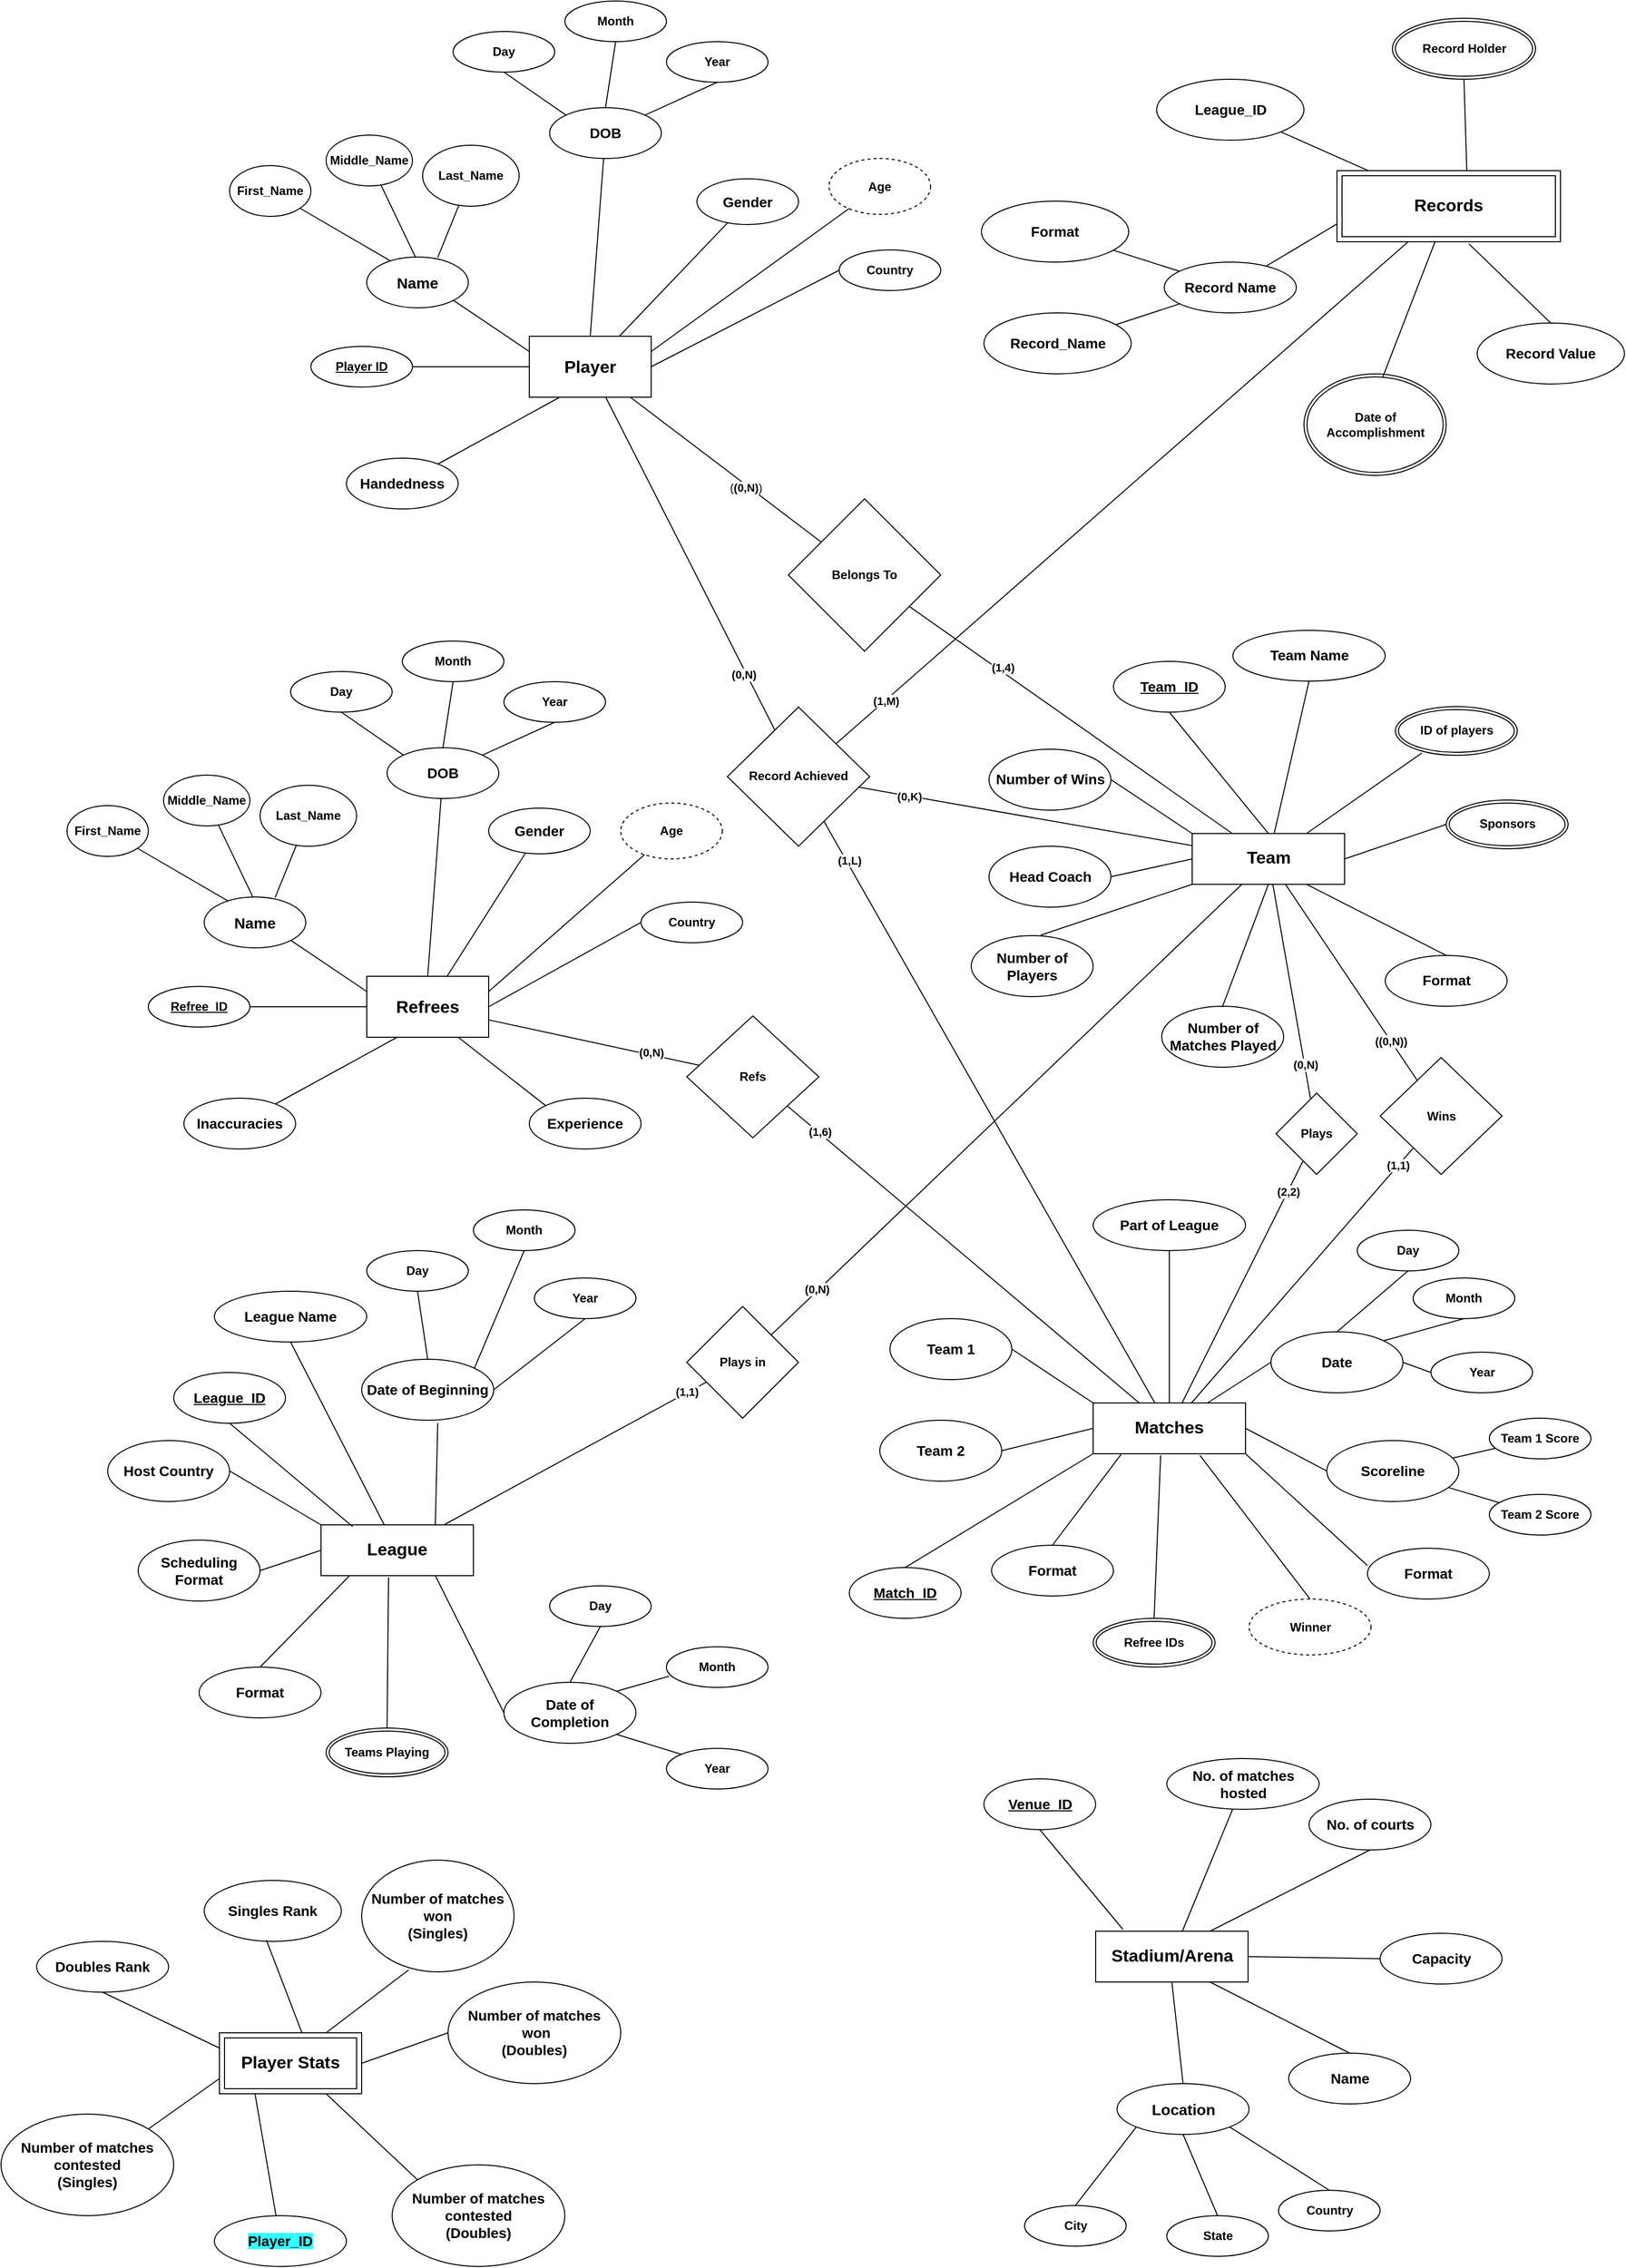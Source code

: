 <mxfile version="22.0.8" type="github">
  <diagram name="Page-1" id="JiM5DZFFCvFwltIVvtq5">
    <mxGraphModel dx="2059" dy="1009" grid="1" gridSize="10" guides="1" tooltips="1" connect="1" arrows="1" fold="1" page="1" pageScale="1" pageWidth="827" pageHeight="1169" math="0" shadow="0">
      <root>
        <mxCell id="0" />
        <mxCell id="1" parent="0" />
        <mxCell id="lVBm7L8TN5BaPbT4lOs1-1" value="&lt;p style=&quot;line-height: 230%; font-size: 17px;&quot;&gt;&lt;b&gt;Player&lt;/b&gt;&lt;/p&gt;" style="rounded=0;whiteSpace=wrap;html=1;" parent="1" vertex="1">
          <mxGeometry x="555" y="380" width="120" height="60" as="geometry" />
        </mxCell>
        <mxCell id="lVBm7L8TN5BaPbT4lOs1-3" value="" style="endArrow=none;html=1;rounded=0;entryX=0;entryY=0.25;entryDx=0;entryDy=0;exitX=1;exitY=1;exitDx=0;exitDy=0;" parent="1" source="lVBm7L8TN5BaPbT4lOs1-105" target="lVBm7L8TN5BaPbT4lOs1-1" edge="1">
          <mxGeometry relative="1" as="geometry">
            <mxPoint x="471.389" y="350.844" as="sourcePoint" />
            <mxPoint x="550" y="410" as="targetPoint" />
          </mxGeometry>
        </mxCell>
        <mxCell id="lVBm7L8TN5BaPbT4lOs1-4" style="edgeStyle=orthogonalEdgeStyle;rounded=0;orthogonalLoop=1;jettySize=auto;html=1;exitX=0.5;exitY=1;exitDx=0;exitDy=0;" parent="1" source="lVBm7L8TN5BaPbT4lOs1-1" target="lVBm7L8TN5BaPbT4lOs1-1" edge="1">
          <mxGeometry relative="1" as="geometry" />
        </mxCell>
        <mxCell id="lVBm7L8TN5BaPbT4lOs1-5" value="&lt;b&gt;&lt;font style=&quot;font-size: 14px;&quot;&gt;DOB&lt;/font&gt;&lt;/b&gt;" style="ellipse;whiteSpace=wrap;html=1;align=center;" parent="1" vertex="1">
          <mxGeometry x="575" y="155" width="110" height="50" as="geometry" />
        </mxCell>
        <mxCell id="lVBm7L8TN5BaPbT4lOs1-6" value="&lt;b&gt;&lt;font style=&quot;font-size: 14px;&quot;&gt;Gender&lt;/font&gt;&lt;/b&gt;" style="ellipse;whiteSpace=wrap;html=1;align=center;" parent="1" vertex="1">
          <mxGeometry x="720" y="225" width="100" height="45" as="geometry" />
        </mxCell>
        <mxCell id="lVBm7L8TN5BaPbT4lOs1-7" value="" style="endArrow=none;html=1;rounded=0;entryX=0.5;entryY=0;entryDx=0;entryDy=0;" parent="1" source="lVBm7L8TN5BaPbT4lOs1-5" target="lVBm7L8TN5BaPbT4lOs1-1" edge="1">
          <mxGeometry relative="1" as="geometry">
            <mxPoint x="558.5" y="300" as="sourcePoint" />
            <mxPoint x="653.5" y="370" as="targetPoint" />
          </mxGeometry>
        </mxCell>
        <mxCell id="lVBm7L8TN5BaPbT4lOs1-8" value="" style="endArrow=none;html=1;rounded=0;" parent="1" source="lVBm7L8TN5BaPbT4lOs1-6" target="lVBm7L8TN5BaPbT4lOs1-1" edge="1">
          <mxGeometry relative="1" as="geometry">
            <mxPoint x="558.5" y="300" as="sourcePoint" />
            <mxPoint x="718.5" y="300" as="targetPoint" />
          </mxGeometry>
        </mxCell>
        <mxCell id="lVBm7L8TN5BaPbT4lOs1-10" value="&lt;span style=&quot;font-size: 14px;&quot;&gt;&lt;b&gt;Handedness&lt;/b&gt;&lt;/span&gt;" style="ellipse;whiteSpace=wrap;html=1;align=center;" parent="1" vertex="1">
          <mxGeometry x="375" y="500" width="110" height="50" as="geometry" />
        </mxCell>
        <mxCell id="lVBm7L8TN5BaPbT4lOs1-14" value="" style="endArrow=none;html=1;rounded=0;entryX=0.25;entryY=1;entryDx=0;entryDy=0;" parent="1" source="lVBm7L8TN5BaPbT4lOs1-10" target="lVBm7L8TN5BaPbT4lOs1-1" edge="1">
          <mxGeometry relative="1" as="geometry">
            <mxPoint x="628.5" y="430" as="sourcePoint" />
            <mxPoint x="788.5" y="430" as="targetPoint" />
          </mxGeometry>
        </mxCell>
        <mxCell id="lVBm7L8TN5BaPbT4lOs1-24" value="&lt;b&gt;&lt;font style=&quot;font-size: 17px;&quot;&gt;Player Stats&lt;/font&gt;&lt;/b&gt;" style="shape=ext;margin=3;double=1;whiteSpace=wrap;html=1;align=center;" parent="1" vertex="1">
          <mxGeometry x="250" y="2050" width="140" height="60" as="geometry" />
        </mxCell>
        <mxCell id="lVBm7L8TN5BaPbT4lOs1-25" value="&lt;b&gt;&lt;font style=&quot;font-size: 14px;&quot;&gt;Doubles Rank&lt;/font&gt;&lt;/b&gt;" style="ellipse;whiteSpace=wrap;html=1;align=center;" parent="1" vertex="1">
          <mxGeometry x="70" y="1960" width="130" height="50" as="geometry" />
        </mxCell>
        <mxCell id="lVBm7L8TN5BaPbT4lOs1-27" value="&lt;b&gt;&lt;font style=&quot;font-size: 14px;&quot;&gt;Number of matches contested&lt;br&gt;(Singles)&lt;br&gt;&lt;/font&gt;&lt;/b&gt;" style="ellipse;whiteSpace=wrap;html=1;align=center;" parent="1" vertex="1">
          <mxGeometry x="35" y="2130" width="170" height="100" as="geometry" />
        </mxCell>
        <mxCell id="lVBm7L8TN5BaPbT4lOs1-28" value="&lt;b&gt;&lt;font style=&quot;font-size: 14px;&quot;&gt;Singles Rank&lt;/font&gt;&lt;/b&gt;" style="ellipse;whiteSpace=wrap;html=1;align=center;" parent="1" vertex="1">
          <mxGeometry x="235" y="1900" width="135" height="60" as="geometry" />
        </mxCell>
        <mxCell id="lVBm7L8TN5BaPbT4lOs1-29" value="" style="endArrow=none;html=1;rounded=0;exitX=0.454;exitY=0.983;exitDx=0;exitDy=0;exitPerimeter=0;entryX=0.581;entryY=0.006;entryDx=0;entryDy=0;entryPerimeter=0;" parent="1" source="lVBm7L8TN5BaPbT4lOs1-28" target="lVBm7L8TN5BaPbT4lOs1-24" edge="1">
          <mxGeometry relative="1" as="geometry">
            <mxPoint x="340" y="1940" as="sourcePoint" />
            <mxPoint x="500" y="1940" as="targetPoint" />
          </mxGeometry>
        </mxCell>
        <mxCell id="lVBm7L8TN5BaPbT4lOs1-30" value="" style="endArrow=none;html=1;rounded=0;exitX=0.5;exitY=1;exitDx=0;exitDy=0;entryX=0;entryY=0.25;entryDx=0;entryDy=0;" parent="1" source="lVBm7L8TN5BaPbT4lOs1-25" target="lVBm7L8TN5BaPbT4lOs1-24" edge="1">
          <mxGeometry relative="1" as="geometry">
            <mxPoint x="340" y="1940" as="sourcePoint" />
            <mxPoint x="500" y="1940" as="targetPoint" />
          </mxGeometry>
        </mxCell>
        <mxCell id="lVBm7L8TN5BaPbT4lOs1-31" value="" style="endArrow=none;html=1;rounded=0;exitX=1;exitY=0;exitDx=0;exitDy=0;entryX=0;entryY=0.75;entryDx=0;entryDy=0;" parent="1" source="lVBm7L8TN5BaPbT4lOs1-27" target="lVBm7L8TN5BaPbT4lOs1-24" edge="1">
          <mxGeometry relative="1" as="geometry">
            <mxPoint x="340" y="1940" as="sourcePoint" />
            <mxPoint x="500" y="1940" as="targetPoint" />
          </mxGeometry>
        </mxCell>
        <mxCell id="lVBm7L8TN5BaPbT4lOs1-33" value="&lt;b&gt;&lt;font style=&quot;font-size: 17px;&quot;&gt;Records&lt;/font&gt;&lt;/b&gt;" style="shape=ext;margin=3;double=1;whiteSpace=wrap;html=1;align=center;fillStyle=solid;" parent="1" vertex="1">
          <mxGeometry x="1350" y="216.98" width="220" height="70" as="geometry" />
        </mxCell>
        <mxCell id="lVBm7L8TN5BaPbT4lOs1-35" value="&lt;b&gt;&lt;font style=&quot;font-size: 14px;&quot;&gt;Record Value&lt;/font&gt;&lt;/b&gt;" style="ellipse;whiteSpace=wrap;html=1;align=center;" parent="1" vertex="1">
          <mxGeometry x="1488" y="366.98" width="145" height="60" as="geometry" />
        </mxCell>
        <mxCell id="lVBm7L8TN5BaPbT4lOs1-36" value="&lt;b&gt;&lt;font style=&quot;font-size: 14px;&quot;&gt;Record Name&lt;/font&gt;&lt;/b&gt;" style="ellipse;whiteSpace=wrap;html=1;align=center;" parent="1" vertex="1">
          <mxGeometry x="1180" y="306.98" width="130" height="50" as="geometry" />
        </mxCell>
        <mxCell id="lVBm7L8TN5BaPbT4lOs1-38" value="" style="endArrow=none;html=1;rounded=0;exitX=0.5;exitY=1;exitDx=0;exitDy=0;entryX=0.581;entryY=0.006;entryDx=0;entryDy=0;entryPerimeter=0;" parent="1" source="lVBm7L8TN5BaPbT4lOs1-392" target="lVBm7L8TN5BaPbT4lOs1-33" edge="1">
          <mxGeometry relative="1" as="geometry">
            <mxPoint x="1426.29" y="105.96" as="sourcePoint" />
            <mxPoint x="1605" y="106.98" as="targetPoint" />
          </mxGeometry>
        </mxCell>
        <mxCell id="lVBm7L8TN5BaPbT4lOs1-40" value="" style="endArrow=none;html=1;rounded=0;entryX=0;entryY=0.75;entryDx=0;entryDy=0;" parent="1" source="lVBm7L8TN5BaPbT4lOs1-36" target="lVBm7L8TN5BaPbT4lOs1-33" edge="1">
          <mxGeometry relative="1" as="geometry">
            <mxPoint x="1445" y="106.98" as="sourcePoint" />
            <mxPoint x="1605" y="106.98" as="targetPoint" />
          </mxGeometry>
        </mxCell>
        <mxCell id="lVBm7L8TN5BaPbT4lOs1-41" value="" style="endArrow=none;html=1;rounded=0;exitX=0.5;exitY=0;exitDx=0;exitDy=0;entryX=0.59;entryY=1.028;entryDx=0;entryDy=0;entryPerimeter=0;" parent="1" source="lVBm7L8TN5BaPbT4lOs1-35" target="lVBm7L8TN5BaPbT4lOs1-33" edge="1">
          <mxGeometry relative="1" as="geometry">
            <mxPoint x="1445" y="106.98" as="sourcePoint" />
            <mxPoint x="1605" y="106.98" as="targetPoint" />
          </mxGeometry>
        </mxCell>
        <mxCell id="lVBm7L8TN5BaPbT4lOs1-69" value="" style="endArrow=none;html=1;rounded=0;" parent="1" target="lVBm7L8TN5BaPbT4lOs1-70" edge="1">
          <mxGeometry width="50" height="50" relative="1" as="geometry">
            <mxPoint x="420.928" y="307.355" as="sourcePoint" />
            <mxPoint x="660" y="531.98" as="targetPoint" />
          </mxGeometry>
        </mxCell>
        <mxCell id="lVBm7L8TN5BaPbT4lOs1-70" value="&lt;b&gt;First_Name&lt;/b&gt;" style="ellipse;whiteSpace=wrap;html=1;" parent="1" vertex="1">
          <mxGeometry x="260" y="211.98" width="80" height="50" as="geometry" />
        </mxCell>
        <mxCell id="lVBm7L8TN5BaPbT4lOs1-71" value="&lt;b&gt;Middle_Name&lt;/b&gt;" style="ellipse;whiteSpace=wrap;html=1;" parent="1" vertex="1">
          <mxGeometry x="355" y="181.98" width="85" height="50" as="geometry" />
        </mxCell>
        <mxCell id="lVBm7L8TN5BaPbT4lOs1-72" value="" style="endArrow=none;html=1;rounded=0;" parent="1" target="lVBm7L8TN5BaPbT4lOs1-71" edge="1">
          <mxGeometry width="50" height="50" relative="1" as="geometry">
            <mxPoint x="443.178" y="302.564" as="sourcePoint" />
            <mxPoint x="660" y="531.98" as="targetPoint" />
          </mxGeometry>
        </mxCell>
        <mxCell id="lVBm7L8TN5BaPbT4lOs1-73" value="&lt;b&gt;Last_Name&lt;/b&gt;" style="ellipse;whiteSpace=wrap;html=1;" parent="1" vertex="1">
          <mxGeometry x="450" y="191.98" width="95" height="60" as="geometry" />
        </mxCell>
        <mxCell id="lVBm7L8TN5BaPbT4lOs1-74" value="" style="endArrow=none;html=1;rounded=0;" parent="1" target="lVBm7L8TN5BaPbT4lOs1-73" edge="1">
          <mxGeometry width="50" height="50" relative="1" as="geometry">
            <mxPoint x="464.839" y="302.383" as="sourcePoint" />
            <mxPoint x="660" y="411.98" as="targetPoint" />
          </mxGeometry>
        </mxCell>
        <mxCell id="lVBm7L8TN5BaPbT4lOs1-103" value="&lt;b&gt;Age&lt;/b&gt;" style="ellipse;whiteSpace=wrap;html=1;dashed=1;" parent="1" vertex="1">
          <mxGeometry x="850" y="205" width="100" height="55" as="geometry" />
        </mxCell>
        <mxCell id="lVBm7L8TN5BaPbT4lOs1-104" value="" style="endArrow=none;html=1;rounded=0;exitX=1;exitY=0.25;exitDx=0;exitDy=0;" parent="1" source="lVBm7L8TN5BaPbT4lOs1-1" target="lVBm7L8TN5BaPbT4lOs1-103" edge="1">
          <mxGeometry width="50" height="50" relative="1" as="geometry">
            <mxPoint x="670" y="310" as="sourcePoint" />
            <mxPoint x="720" y="260" as="targetPoint" />
          </mxGeometry>
        </mxCell>
        <mxCell id="lVBm7L8TN5BaPbT4lOs1-105" value="&lt;font style=&quot;font-size: 15px;&quot;&gt;&lt;b&gt;Name&lt;/b&gt;&lt;/font&gt;" style="ellipse;whiteSpace=wrap;html=1;align=center;" parent="1" vertex="1">
          <mxGeometry x="395" y="301.98" width="100" height="50" as="geometry" />
        </mxCell>
        <mxCell id="lVBm7L8TN5BaPbT4lOs1-107" value="&lt;b&gt;Year&lt;/b&gt;" style="ellipse;whiteSpace=wrap;html=1;align=center;" parent="1" vertex="1">
          <mxGeometry x="690" y="90" width="100" height="40" as="geometry" />
        </mxCell>
        <mxCell id="lVBm7L8TN5BaPbT4lOs1-108" value="&lt;b&gt;Month&lt;/b&gt;" style="ellipse;whiteSpace=wrap;html=1;align=center;" parent="1" vertex="1">
          <mxGeometry x="590" y="50" width="100" height="40" as="geometry" />
        </mxCell>
        <mxCell id="lVBm7L8TN5BaPbT4lOs1-109" value="&lt;b&gt;Day&lt;/b&gt;" style="ellipse;whiteSpace=wrap;html=1;align=center;" parent="1" vertex="1">
          <mxGeometry x="480" y="80" width="100" height="40" as="geometry" />
        </mxCell>
        <mxCell id="lVBm7L8TN5BaPbT4lOs1-110" value="" style="endArrow=none;html=1;rounded=0;exitX=0.5;exitY=1;exitDx=0;exitDy=0;entryX=0;entryY=0;entryDx=0;entryDy=0;" parent="1" source="lVBm7L8TN5BaPbT4lOs1-109" target="lVBm7L8TN5BaPbT4lOs1-5" edge="1">
          <mxGeometry relative="1" as="geometry">
            <mxPoint x="720" y="210" as="sourcePoint" />
            <mxPoint x="880" y="210" as="targetPoint" />
          </mxGeometry>
        </mxCell>
        <mxCell id="lVBm7L8TN5BaPbT4lOs1-111" value="" style="endArrow=none;html=1;rounded=0;exitX=0.5;exitY=1;exitDx=0;exitDy=0;entryX=0.5;entryY=0;entryDx=0;entryDy=0;" parent="1" source="lVBm7L8TN5BaPbT4lOs1-108" target="lVBm7L8TN5BaPbT4lOs1-5" edge="1">
          <mxGeometry relative="1" as="geometry">
            <mxPoint x="720" y="210" as="sourcePoint" />
            <mxPoint x="880" y="210" as="targetPoint" />
          </mxGeometry>
        </mxCell>
        <mxCell id="lVBm7L8TN5BaPbT4lOs1-112" value="" style="endArrow=none;html=1;rounded=0;exitX=0.5;exitY=1;exitDx=0;exitDy=0;entryX=1;entryY=0;entryDx=0;entryDy=0;" parent="1" source="lVBm7L8TN5BaPbT4lOs1-107" target="lVBm7L8TN5BaPbT4lOs1-5" edge="1">
          <mxGeometry relative="1" as="geometry">
            <mxPoint x="720" y="210" as="sourcePoint" />
            <mxPoint x="880" y="210" as="targetPoint" />
          </mxGeometry>
        </mxCell>
        <mxCell id="lVBm7L8TN5BaPbT4lOs1-113" value="&lt;b&gt;Country&lt;/b&gt;" style="ellipse;whiteSpace=wrap;html=1;align=center;" parent="1" vertex="1">
          <mxGeometry x="860" y="295" width="100" height="40" as="geometry" />
        </mxCell>
        <mxCell id="lVBm7L8TN5BaPbT4lOs1-114" value="" style="endArrow=none;html=1;rounded=0;entryX=0;entryY=0.5;entryDx=0;entryDy=0;exitX=1;exitY=0.5;exitDx=0;exitDy=0;" parent="1" source="lVBm7L8TN5BaPbT4lOs1-1" target="lVBm7L8TN5BaPbT4lOs1-113" edge="1">
          <mxGeometry relative="1" as="geometry">
            <mxPoint x="720" y="280" as="sourcePoint" />
            <mxPoint x="880" y="280" as="targetPoint" />
          </mxGeometry>
        </mxCell>
        <mxCell id="lVBm7L8TN5BaPbT4lOs1-115" value="&lt;b&gt;Player ID&lt;/b&gt;" style="ellipse;whiteSpace=wrap;html=1;align=center;fontStyle=4;" parent="1" vertex="1">
          <mxGeometry x="340" y="390" width="100" height="40" as="geometry" />
        </mxCell>
        <mxCell id="lVBm7L8TN5BaPbT4lOs1-116" value="" style="endArrow=none;html=1;rounded=0;exitX=1;exitY=0.5;exitDx=0;exitDy=0;entryX=0;entryY=0.5;entryDx=0;entryDy=0;" parent="1" source="lVBm7L8TN5BaPbT4lOs1-115" target="lVBm7L8TN5BaPbT4lOs1-1" edge="1">
          <mxGeometry relative="1" as="geometry">
            <mxPoint x="720" y="270" as="sourcePoint" />
            <mxPoint x="880" y="270" as="targetPoint" />
          </mxGeometry>
        </mxCell>
        <mxCell id="lVBm7L8TN5BaPbT4lOs1-173" value="&lt;p style=&quot;line-height: 230%; font-size: 17px;&quot;&gt;&lt;b&gt;Refrees&lt;/b&gt;&lt;/p&gt;" style="rounded=0;whiteSpace=wrap;html=1;" parent="1" vertex="1">
          <mxGeometry x="395" y="1010" width="120" height="60" as="geometry" />
        </mxCell>
        <mxCell id="lVBm7L8TN5BaPbT4lOs1-174" value="" style="endArrow=none;html=1;rounded=0;entryX=0;entryY=0.25;entryDx=0;entryDy=0;exitX=1;exitY=1;exitDx=0;exitDy=0;" parent="1" source="lVBm7L8TN5BaPbT4lOs1-190" target="lVBm7L8TN5BaPbT4lOs1-173" edge="1">
          <mxGeometry relative="1" as="geometry">
            <mxPoint x="311.389" y="980.844" as="sourcePoint" />
            <mxPoint x="390" y="1040" as="targetPoint" />
          </mxGeometry>
        </mxCell>
        <mxCell id="lVBm7L8TN5BaPbT4lOs1-175" style="edgeStyle=orthogonalEdgeStyle;rounded=0;orthogonalLoop=1;jettySize=auto;html=1;exitX=0.5;exitY=1;exitDx=0;exitDy=0;" parent="1" source="lVBm7L8TN5BaPbT4lOs1-173" target="lVBm7L8TN5BaPbT4lOs1-173" edge="1">
          <mxGeometry relative="1" as="geometry" />
        </mxCell>
        <mxCell id="lVBm7L8TN5BaPbT4lOs1-176" value="&lt;b&gt;&lt;font style=&quot;font-size: 14px;&quot;&gt;DOB&lt;/font&gt;&lt;/b&gt;" style="ellipse;whiteSpace=wrap;html=1;align=center;" parent="1" vertex="1">
          <mxGeometry x="415" y="785" width="110" height="50" as="geometry" />
        </mxCell>
        <mxCell id="lVBm7L8TN5BaPbT4lOs1-177" value="&lt;b&gt;&lt;font style=&quot;font-size: 14px;&quot;&gt;Gender&lt;/font&gt;&lt;/b&gt;" style="ellipse;whiteSpace=wrap;html=1;align=center;" parent="1" vertex="1">
          <mxGeometry x="515" y="844.48" width="100" height="45" as="geometry" />
        </mxCell>
        <mxCell id="lVBm7L8TN5BaPbT4lOs1-178" value="" style="endArrow=none;html=1;rounded=0;entryX=0.5;entryY=0;entryDx=0;entryDy=0;" parent="1" source="lVBm7L8TN5BaPbT4lOs1-176" target="lVBm7L8TN5BaPbT4lOs1-173" edge="1">
          <mxGeometry relative="1" as="geometry">
            <mxPoint x="398.5" y="930" as="sourcePoint" />
            <mxPoint x="493.5" y="1000" as="targetPoint" />
          </mxGeometry>
        </mxCell>
        <mxCell id="lVBm7L8TN5BaPbT4lOs1-179" value="" style="endArrow=none;html=1;rounded=0;" parent="1" source="lVBm7L8TN5BaPbT4lOs1-177" target="lVBm7L8TN5BaPbT4lOs1-173" edge="1">
          <mxGeometry relative="1" as="geometry">
            <mxPoint x="398.5" y="930" as="sourcePoint" />
            <mxPoint x="558.5" y="930" as="targetPoint" />
          </mxGeometry>
        </mxCell>
        <mxCell id="lVBm7L8TN5BaPbT4lOs1-180" value="&lt;span style=&quot;font-size: 14px;&quot;&gt;&lt;b&gt;Inaccuracies&lt;/b&gt;&lt;/span&gt;" style="ellipse;whiteSpace=wrap;html=1;align=center;" parent="1" vertex="1">
          <mxGeometry x="215" y="1130" width="110" height="50" as="geometry" />
        </mxCell>
        <mxCell id="lVBm7L8TN5BaPbT4lOs1-181" value="" style="endArrow=none;html=1;rounded=0;entryX=0.25;entryY=1;entryDx=0;entryDy=0;" parent="1" source="lVBm7L8TN5BaPbT4lOs1-180" target="lVBm7L8TN5BaPbT4lOs1-173" edge="1">
          <mxGeometry relative="1" as="geometry">
            <mxPoint x="468.5" y="1060" as="sourcePoint" />
            <mxPoint x="628.5" y="1060" as="targetPoint" />
          </mxGeometry>
        </mxCell>
        <mxCell id="lVBm7L8TN5BaPbT4lOs1-182" value="" style="endArrow=none;html=1;rounded=0;" parent="1" target="lVBm7L8TN5BaPbT4lOs1-183" edge="1">
          <mxGeometry width="50" height="50" relative="1" as="geometry">
            <mxPoint x="260.928" y="937.355" as="sourcePoint" />
            <mxPoint x="500" y="1161.98" as="targetPoint" />
          </mxGeometry>
        </mxCell>
        <mxCell id="lVBm7L8TN5BaPbT4lOs1-183" value="&lt;b&gt;First_Name&lt;/b&gt;" style="ellipse;whiteSpace=wrap;html=1;" parent="1" vertex="1">
          <mxGeometry x="100" y="841.98" width="80" height="50" as="geometry" />
        </mxCell>
        <mxCell id="lVBm7L8TN5BaPbT4lOs1-184" value="&lt;b&gt;Middle_Name&lt;/b&gt;" style="ellipse;whiteSpace=wrap;html=1;" parent="1" vertex="1">
          <mxGeometry x="195" y="811.98" width="85" height="50" as="geometry" />
        </mxCell>
        <mxCell id="lVBm7L8TN5BaPbT4lOs1-185" value="" style="endArrow=none;html=1;rounded=0;" parent="1" target="lVBm7L8TN5BaPbT4lOs1-184" edge="1">
          <mxGeometry width="50" height="50" relative="1" as="geometry">
            <mxPoint x="283.178" y="932.564" as="sourcePoint" />
            <mxPoint x="500" y="1161.98" as="targetPoint" />
          </mxGeometry>
        </mxCell>
        <mxCell id="lVBm7L8TN5BaPbT4lOs1-186" value="&lt;b&gt;Last_Name&lt;/b&gt;" style="ellipse;whiteSpace=wrap;html=1;" parent="1" vertex="1">
          <mxGeometry x="290" y="821.98" width="95" height="60" as="geometry" />
        </mxCell>
        <mxCell id="lVBm7L8TN5BaPbT4lOs1-187" value="" style="endArrow=none;html=1;rounded=0;" parent="1" target="lVBm7L8TN5BaPbT4lOs1-186" edge="1">
          <mxGeometry width="50" height="50" relative="1" as="geometry">
            <mxPoint x="304.839" y="932.383" as="sourcePoint" />
            <mxPoint x="500" y="1041.98" as="targetPoint" />
          </mxGeometry>
        </mxCell>
        <mxCell id="lVBm7L8TN5BaPbT4lOs1-188" value="&lt;b&gt;Age&lt;/b&gt;" style="ellipse;whiteSpace=wrap;html=1;dashed=1;" parent="1" vertex="1">
          <mxGeometry x="645" y="839.48" width="100" height="55" as="geometry" />
        </mxCell>
        <mxCell id="lVBm7L8TN5BaPbT4lOs1-189" value="" style="endArrow=none;html=1;rounded=0;exitX=1;exitY=0.25;exitDx=0;exitDy=0;" parent="1" source="lVBm7L8TN5BaPbT4lOs1-173" target="lVBm7L8TN5BaPbT4lOs1-188" edge="1">
          <mxGeometry width="50" height="50" relative="1" as="geometry">
            <mxPoint x="510" y="940" as="sourcePoint" />
            <mxPoint x="560" y="890" as="targetPoint" />
          </mxGeometry>
        </mxCell>
        <mxCell id="lVBm7L8TN5BaPbT4lOs1-190" value="&lt;font style=&quot;font-size: 15px;&quot;&gt;&lt;b&gt;Name&lt;/b&gt;&lt;/font&gt;" style="ellipse;whiteSpace=wrap;html=1;align=center;" parent="1" vertex="1">
          <mxGeometry x="235" y="931.98" width="100" height="50" as="geometry" />
        </mxCell>
        <mxCell id="lVBm7L8TN5BaPbT4lOs1-191" value="&lt;b&gt;Year&lt;/b&gt;" style="ellipse;whiteSpace=wrap;html=1;align=center;" parent="1" vertex="1">
          <mxGeometry x="530" y="720" width="100" height="40" as="geometry" />
        </mxCell>
        <mxCell id="lVBm7L8TN5BaPbT4lOs1-192" value="&lt;b&gt;Month&lt;/b&gt;" style="ellipse;whiteSpace=wrap;html=1;align=center;" parent="1" vertex="1">
          <mxGeometry x="430" y="680" width="100" height="40" as="geometry" />
        </mxCell>
        <mxCell id="lVBm7L8TN5BaPbT4lOs1-193" value="&lt;b&gt;Day&lt;/b&gt;" style="ellipse;whiteSpace=wrap;html=1;align=center;" parent="1" vertex="1">
          <mxGeometry x="320" y="710" width="100" height="40" as="geometry" />
        </mxCell>
        <mxCell id="lVBm7L8TN5BaPbT4lOs1-194" value="" style="endArrow=none;html=1;rounded=0;exitX=0.5;exitY=1;exitDx=0;exitDy=0;entryX=0;entryY=0;entryDx=0;entryDy=0;" parent="1" source="lVBm7L8TN5BaPbT4lOs1-193" target="lVBm7L8TN5BaPbT4lOs1-176" edge="1">
          <mxGeometry relative="1" as="geometry">
            <mxPoint x="560" y="840" as="sourcePoint" />
            <mxPoint x="720" y="840" as="targetPoint" />
          </mxGeometry>
        </mxCell>
        <mxCell id="lVBm7L8TN5BaPbT4lOs1-195" value="" style="endArrow=none;html=1;rounded=0;exitX=0.5;exitY=1;exitDx=0;exitDy=0;entryX=0.5;entryY=0;entryDx=0;entryDy=0;" parent="1" source="lVBm7L8TN5BaPbT4lOs1-192" target="lVBm7L8TN5BaPbT4lOs1-176" edge="1">
          <mxGeometry relative="1" as="geometry">
            <mxPoint x="560" y="840" as="sourcePoint" />
            <mxPoint x="720" y="840" as="targetPoint" />
          </mxGeometry>
        </mxCell>
        <mxCell id="lVBm7L8TN5BaPbT4lOs1-196" value="" style="endArrow=none;html=1;rounded=0;exitX=0.5;exitY=1;exitDx=0;exitDy=0;entryX=1;entryY=0;entryDx=0;entryDy=0;" parent="1" source="lVBm7L8TN5BaPbT4lOs1-191" target="lVBm7L8TN5BaPbT4lOs1-176" edge="1">
          <mxGeometry relative="1" as="geometry">
            <mxPoint x="560" y="840" as="sourcePoint" />
            <mxPoint x="720" y="840" as="targetPoint" />
          </mxGeometry>
        </mxCell>
        <mxCell id="lVBm7L8TN5BaPbT4lOs1-197" value="&lt;b&gt;Country&lt;/b&gt;" style="ellipse;whiteSpace=wrap;html=1;align=center;" parent="1" vertex="1">
          <mxGeometry x="665" y="936.98" width="100" height="40" as="geometry" />
        </mxCell>
        <mxCell id="lVBm7L8TN5BaPbT4lOs1-198" value="" style="endArrow=none;html=1;rounded=0;entryX=0;entryY=0.5;entryDx=0;entryDy=0;exitX=1;exitY=0.5;exitDx=0;exitDy=0;" parent="1" source="lVBm7L8TN5BaPbT4lOs1-173" target="lVBm7L8TN5BaPbT4lOs1-197" edge="1">
          <mxGeometry relative="1" as="geometry">
            <mxPoint x="560" y="910" as="sourcePoint" />
            <mxPoint x="720" y="910" as="targetPoint" />
          </mxGeometry>
        </mxCell>
        <mxCell id="lVBm7L8TN5BaPbT4lOs1-199" value="&lt;b&gt;Refree_ID&lt;/b&gt;" style="ellipse;whiteSpace=wrap;html=1;align=center;fontStyle=4;" parent="1" vertex="1">
          <mxGeometry x="180" y="1020" width="100" height="40" as="geometry" />
        </mxCell>
        <mxCell id="lVBm7L8TN5BaPbT4lOs1-200" value="" style="endArrow=none;html=1;rounded=0;exitX=1;exitY=0.5;exitDx=0;exitDy=0;entryX=0;entryY=0.5;entryDx=0;entryDy=0;" parent="1" source="lVBm7L8TN5BaPbT4lOs1-199" target="lVBm7L8TN5BaPbT4lOs1-173" edge="1">
          <mxGeometry relative="1" as="geometry">
            <mxPoint x="560" y="900" as="sourcePoint" />
            <mxPoint x="720" y="900" as="targetPoint" />
          </mxGeometry>
        </mxCell>
        <mxCell id="lVBm7L8TN5BaPbT4lOs1-201" value="&lt;span style=&quot;font-size: 14px;&quot;&gt;&lt;b&gt;Experience&lt;/b&gt;&lt;/span&gt;" style="ellipse;whiteSpace=wrap;html=1;align=center;" parent="1" vertex="1">
          <mxGeometry x="555" y="1130" width="110" height="50" as="geometry" />
        </mxCell>
        <mxCell id="lVBm7L8TN5BaPbT4lOs1-202" value="" style="endArrow=none;html=1;rounded=0;entryX=0.75;entryY=1;entryDx=0;entryDy=0;exitX=0;exitY=0;exitDx=0;exitDy=0;" parent="1" source="lVBm7L8TN5BaPbT4lOs1-201" target="lVBm7L8TN5BaPbT4lOs1-173" edge="1">
          <mxGeometry relative="1" as="geometry">
            <mxPoint x="315" y="1146" as="sourcePoint" />
            <mxPoint x="435" y="1080" as="targetPoint" />
          </mxGeometry>
        </mxCell>
        <mxCell id="lVBm7L8TN5BaPbT4lOs1-203" value="&lt;b&gt;&lt;font style=&quot;font-size: 17px;&quot;&gt;Stadium/Arena&lt;/font&gt;&lt;/b&gt;" style="whiteSpace=wrap;html=1;align=center;" parent="1" vertex="1">
          <mxGeometry x="1112.5" y="1950" width="150" height="50" as="geometry" />
        </mxCell>
        <mxCell id="lVBm7L8TN5BaPbT4lOs1-204" value="&lt;b&gt;&lt;font style=&quot;font-size: 14px;&quot;&gt;Venue_ID&lt;/font&gt;&lt;/b&gt;" style="ellipse;whiteSpace=wrap;html=1;align=center;fontStyle=4;" parent="1" vertex="1">
          <mxGeometry x="1002.5" y="1800" width="110" height="50" as="geometry" />
        </mxCell>
        <mxCell id="lVBm7L8TN5BaPbT4lOs1-207" value="&lt;span style=&quot;font-size: 14px;&quot;&gt;&lt;b&gt;Name&lt;/b&gt;&lt;/span&gt;" style="ellipse;whiteSpace=wrap;html=1;align=center;" parent="1" vertex="1">
          <mxGeometry x="1302.5" y="2070" width="120" height="50" as="geometry" />
        </mxCell>
        <mxCell id="lVBm7L8TN5BaPbT4lOs1-209" value="" style="endArrow=none;html=1;rounded=0;exitX=0.5;exitY=0;exitDx=0;exitDy=0;entryX=0.5;entryY=1;entryDx=0;entryDy=0;" parent="1" source="lVBm7L8TN5BaPbT4lOs1-236" target="lVBm7L8TN5BaPbT4lOs1-203" edge="1">
          <mxGeometry relative="1" as="geometry">
            <mxPoint x="1082.5" y="2075" as="sourcePoint" />
            <mxPoint x="822.5" y="2280" as="targetPoint" />
          </mxGeometry>
        </mxCell>
        <mxCell id="lVBm7L8TN5BaPbT4lOs1-210" value="" style="endArrow=none;html=1;rounded=0;exitX=0.75;exitY=1;exitDx=0;exitDy=0;entryX=0.5;entryY=0;entryDx=0;entryDy=0;" parent="1" source="lVBm7L8TN5BaPbT4lOs1-203" target="lVBm7L8TN5BaPbT4lOs1-207" edge="1">
          <mxGeometry relative="1" as="geometry">
            <mxPoint x="662.5" y="2280" as="sourcePoint" />
            <mxPoint x="822.5" y="2280" as="targetPoint" />
          </mxGeometry>
        </mxCell>
        <mxCell id="lVBm7L8TN5BaPbT4lOs1-211" value="" style="endArrow=none;html=1;rounded=0;exitX=0.5;exitY=1;exitDx=0;exitDy=0;entryX=0.178;entryY=-0.04;entryDx=0;entryDy=0;entryPerimeter=0;" parent="1" source="lVBm7L8TN5BaPbT4lOs1-204" target="lVBm7L8TN5BaPbT4lOs1-203" edge="1">
          <mxGeometry relative="1" as="geometry">
            <mxPoint x="662.5" y="2280" as="sourcePoint" />
            <mxPoint x="822.5" y="2280" as="targetPoint" />
          </mxGeometry>
        </mxCell>
        <mxCell id="lVBm7L8TN5BaPbT4lOs1-212" value="" style="endArrow=none;html=1;rounded=0;" parent="1" source="lVBm7L8TN5BaPbT4lOs1-234" target="lVBm7L8TN5BaPbT4lOs1-203" edge="1">
          <mxGeometry relative="1" as="geometry">
            <mxPoint x="1227.5" y="1800" as="sourcePoint" />
            <mxPoint x="822.5" y="2280" as="targetPoint" />
          </mxGeometry>
        </mxCell>
        <mxCell id="lVBm7L8TN5BaPbT4lOs1-213" value="" style="endArrow=none;html=1;rounded=0;exitX=0.5;exitY=1;exitDx=0;exitDy=0;entryX=0.75;entryY=0;entryDx=0;entryDy=0;" parent="1" source="lVBm7L8TN5BaPbT4lOs1-233" target="lVBm7L8TN5BaPbT4lOs1-203" edge="1">
          <mxGeometry relative="1" as="geometry">
            <mxPoint x="1307.5" y="1840" as="sourcePoint" />
            <mxPoint x="822.5" y="2280" as="targetPoint" />
          </mxGeometry>
        </mxCell>
        <mxCell id="lVBm7L8TN5BaPbT4lOs1-214" value="&lt;b&gt;City&lt;/b&gt;" style="ellipse;whiteSpace=wrap;html=1;align=center;" parent="1" vertex="1">
          <mxGeometry x="1042.5" y="2220" width="100" height="40" as="geometry" />
        </mxCell>
        <mxCell id="lVBm7L8TN5BaPbT4lOs1-226" value="&lt;b&gt;State&lt;/b&gt;" style="ellipse;whiteSpace=wrap;html=1;align=center;" parent="1" vertex="1">
          <mxGeometry x="1182.5" y="2230" width="100" height="40" as="geometry" />
        </mxCell>
        <mxCell id="lVBm7L8TN5BaPbT4lOs1-227" value="&lt;b&gt;Country&lt;/b&gt;" style="ellipse;whiteSpace=wrap;html=1;align=center;" parent="1" vertex="1">
          <mxGeometry x="1292.5" y="2205" width="100" height="40" as="geometry" />
        </mxCell>
        <mxCell id="lVBm7L8TN5BaPbT4lOs1-228" value="" style="endArrow=none;html=1;rounded=0;exitX=0.5;exitY=0;exitDx=0;exitDy=0;entryX=1;entryY=1;entryDx=0;entryDy=0;" parent="1" source="lVBm7L8TN5BaPbT4lOs1-227" target="lVBm7L8TN5BaPbT4lOs1-236" edge="1">
          <mxGeometry relative="1" as="geometry">
            <mxPoint x="577.5" y="2120" as="sourcePoint" />
            <mxPoint x="1082.5" y="2130" as="targetPoint" />
          </mxGeometry>
        </mxCell>
        <mxCell id="lVBm7L8TN5BaPbT4lOs1-229" value="" style="endArrow=none;html=1;rounded=0;entryX=0.5;entryY=0;entryDx=0;entryDy=0;exitX=0.5;exitY=1;exitDx=0;exitDy=0;" parent="1" source="lVBm7L8TN5BaPbT4lOs1-236" target="lVBm7L8TN5BaPbT4lOs1-226" edge="1">
          <mxGeometry relative="1" as="geometry">
            <mxPoint x="1031.81" y="2134.138" as="sourcePoint" />
            <mxPoint x="772.5" y="2035" as="targetPoint" />
          </mxGeometry>
        </mxCell>
        <mxCell id="lVBm7L8TN5BaPbT4lOs1-230" value="" style="endArrow=none;html=1;rounded=0;exitX=0.5;exitY=0;exitDx=0;exitDy=0;entryX=0;entryY=1;entryDx=0;entryDy=0;" parent="1" source="lVBm7L8TN5BaPbT4lOs1-214" target="lVBm7L8TN5BaPbT4lOs1-236" edge="1">
          <mxGeometry relative="1" as="geometry">
            <mxPoint x="882.5" y="2250" as="sourcePoint" />
            <mxPoint x="1012.5" y="2110" as="targetPoint" />
            <Array as="points" />
          </mxGeometry>
        </mxCell>
        <mxCell id="lVBm7L8TN5BaPbT4lOs1-231" value="&lt;span style=&quot;font-size: 14px;&quot;&gt;&lt;b&gt;Capacity&lt;/b&gt;&lt;/span&gt;" style="ellipse;whiteSpace=wrap;html=1;align=center;" parent="1" vertex="1">
          <mxGeometry x="1392.5" y="1951.98" width="120" height="50" as="geometry" />
        </mxCell>
        <mxCell id="lVBm7L8TN5BaPbT4lOs1-232" value="" style="endArrow=none;html=1;rounded=0;exitX=1;exitY=0.5;exitDx=0;exitDy=0;entryX=0;entryY=0.5;entryDx=0;entryDy=0;" parent="1" source="lVBm7L8TN5BaPbT4lOs1-203" target="lVBm7L8TN5BaPbT4lOs1-231" edge="1">
          <mxGeometry relative="1" as="geometry">
            <mxPoint x="1235.5" y="2010" as="sourcePoint" />
            <mxPoint x="1282.5" y="2140" as="targetPoint" />
          </mxGeometry>
        </mxCell>
        <mxCell id="lVBm7L8TN5BaPbT4lOs1-233" value="&lt;span style=&quot;font-size: 14px;&quot;&gt;&lt;b&gt;No. of courts&lt;/b&gt;&lt;/span&gt;" style="ellipse;whiteSpace=wrap;html=1;align=center;" parent="1" vertex="1">
          <mxGeometry x="1322.5" y="1820" width="120" height="50" as="geometry" />
        </mxCell>
        <mxCell id="lVBm7L8TN5BaPbT4lOs1-234" value="&lt;span style=&quot;font-size: 14px;&quot;&gt;&lt;b&gt;No. of matches hosted&lt;/b&gt;&lt;/span&gt;" style="ellipse;whiteSpace=wrap;html=1;align=center;" parent="1" vertex="1">
          <mxGeometry x="1182.5" y="1780" width="150" height="50" as="geometry" />
        </mxCell>
        <mxCell id="lVBm7L8TN5BaPbT4lOs1-236" value="&lt;b&gt;&lt;font style=&quot;font-size: 15px;&quot;&gt;Location&lt;/font&gt;&lt;/b&gt;" style="ellipse;whiteSpace=wrap;html=1;align=center;" parent="1" vertex="1">
          <mxGeometry x="1133.5" y="2100" width="130" height="50" as="geometry" />
        </mxCell>
        <mxCell id="lVBm7L8TN5BaPbT4lOs1-263" value="&lt;b&gt;&lt;font style=&quot;font-size: 17px;&quot;&gt;Team&lt;/font&gt;&lt;/b&gt;" style="whiteSpace=wrap;html=1;align=center;" parent="1" vertex="1">
          <mxGeometry x="1207.5" y="869.48" width="150" height="50" as="geometry" />
        </mxCell>
        <mxCell id="lVBm7L8TN5BaPbT4lOs1-264" value="&lt;b&gt;&lt;font style=&quot;font-size: 14px;&quot;&gt;Team_ID&lt;/font&gt;&lt;/b&gt;" style="ellipse;whiteSpace=wrap;html=1;align=center;fontStyle=4;" parent="1" vertex="1">
          <mxGeometry x="1130" y="700" width="110" height="50" as="geometry" />
        </mxCell>
        <mxCell id="lVBm7L8TN5BaPbT4lOs1-265" value="&lt;span style=&quot;font-size: 14px;&quot;&gt;&lt;b&gt;Format&lt;/b&gt;&lt;/span&gt;" style="ellipse;whiteSpace=wrap;html=1;align=center;" parent="1" vertex="1">
          <mxGeometry x="1397.5" y="989.48" width="120" height="50" as="geometry" />
        </mxCell>
        <mxCell id="lVBm7L8TN5BaPbT4lOs1-267" value="" style="endArrow=none;html=1;rounded=0;exitX=0.75;exitY=1;exitDx=0;exitDy=0;entryX=0.5;entryY=0;entryDx=0;entryDy=0;" parent="1" source="lVBm7L8TN5BaPbT4lOs1-263" target="lVBm7L8TN5BaPbT4lOs1-265" edge="1">
          <mxGeometry relative="1" as="geometry">
            <mxPoint x="757.5" y="1199.48" as="sourcePoint" />
            <mxPoint x="917.5" y="1199.48" as="targetPoint" />
          </mxGeometry>
        </mxCell>
        <mxCell id="lVBm7L8TN5BaPbT4lOs1-268" value="" style="endArrow=none;html=1;rounded=0;exitX=0.5;exitY=1;exitDx=0;exitDy=0;entryX=0.5;entryY=0;entryDx=0;entryDy=0;" parent="1" source="lVBm7L8TN5BaPbT4lOs1-264" target="lVBm7L8TN5BaPbT4lOs1-263" edge="1">
          <mxGeometry relative="1" as="geometry">
            <mxPoint x="757.5" y="1199.48" as="sourcePoint" />
            <mxPoint x="917.5" y="1199.48" as="targetPoint" />
          </mxGeometry>
        </mxCell>
        <mxCell id="lVBm7L8TN5BaPbT4lOs1-269" value="" style="endArrow=none;html=1;rounded=0;exitX=0.5;exitY=1;exitDx=0;exitDy=0;" parent="1" source="lVBm7L8TN5BaPbT4lOs1-279" target="lVBm7L8TN5BaPbT4lOs1-263" edge="1">
          <mxGeometry relative="1" as="geometry">
            <mxPoint x="1272.5" y="719.48" as="sourcePoint" />
            <mxPoint x="917.5" y="1199.48" as="targetPoint" />
          </mxGeometry>
        </mxCell>
        <mxCell id="lVBm7L8TN5BaPbT4lOs1-277" value="" style="endArrow=none;html=1;rounded=0;exitX=0.75;exitY=0;exitDx=0;exitDy=0;entryX=0.217;entryY=0.954;entryDx=0;entryDy=0;entryPerimeter=0;" parent="1" source="lVBm7L8TN5BaPbT4lOs1-263" target="lVBm7L8TN5BaPbT4lOs1-281" edge="1">
          <mxGeometry relative="1" as="geometry">
            <mxPoint x="1330.5" y="929.48" as="sourcePoint" />
            <mxPoint x="1487.5" y="896.48" as="targetPoint" />
          </mxGeometry>
        </mxCell>
        <mxCell id="lVBm7L8TN5BaPbT4lOs1-279" value="&lt;span style=&quot;font-size: 14px;&quot;&gt;&lt;b&gt;Team Name&lt;/b&gt;&lt;/span&gt;" style="ellipse;whiteSpace=wrap;html=1;align=center;" parent="1" vertex="1">
          <mxGeometry x="1247.5" y="669.48" width="150" height="50" as="geometry" />
        </mxCell>
        <mxCell id="lVBm7L8TN5BaPbT4lOs1-281" value="&lt;b&gt;ID of players&lt;/b&gt;" style="ellipse;shape=doubleEllipse;margin=3;whiteSpace=wrap;html=1;align=center;" parent="1" vertex="1">
          <mxGeometry x="1407.5" y="744.48" width="120" height="48.02" as="geometry" />
        </mxCell>
        <mxCell id="lVBm7L8TN5BaPbT4lOs1-282" value="&lt;span style=&quot;font-size: 14px;&quot;&gt;&lt;b&gt;Number of Players&lt;/b&gt;&lt;/span&gt;" style="ellipse;whiteSpace=wrap;html=1;align=center;" parent="1" vertex="1">
          <mxGeometry x="990" y="970" width="120" height="60" as="geometry" />
        </mxCell>
        <mxCell id="lVBm7L8TN5BaPbT4lOs1-284" value="" style="endArrow=none;html=1;rounded=0;exitX=0.57;exitY=-0.008;exitDx=0;exitDy=0;entryX=0;entryY=1;entryDx=0;entryDy=0;exitPerimeter=0;" parent="1" source="lVBm7L8TN5BaPbT4lOs1-282" target="lVBm7L8TN5BaPbT4lOs1-263" edge="1">
          <mxGeometry relative="1" as="geometry">
            <mxPoint x="1303.5" y="1029.48" as="sourcePoint" />
            <mxPoint x="1292.5" y="929.48" as="targetPoint" />
          </mxGeometry>
        </mxCell>
        <mxCell id="lVBm7L8TN5BaPbT4lOs1-285" value="&lt;span style=&quot;font-size: 14px;&quot;&gt;&lt;b&gt;Head Coach&lt;/b&gt;&lt;/span&gt;" style="ellipse;whiteSpace=wrap;html=1;align=center;" parent="1" vertex="1">
          <mxGeometry x="1007.5" y="881.98" width="120" height="60" as="geometry" />
        </mxCell>
        <mxCell id="lVBm7L8TN5BaPbT4lOs1-286" value="&lt;b&gt;Sponsors&lt;/b&gt;" style="ellipse;shape=doubleEllipse;margin=3;whiteSpace=wrap;html=1;align=center;" parent="1" vertex="1">
          <mxGeometry x="1457.5" y="836.46" width="120" height="48.02" as="geometry" />
        </mxCell>
        <mxCell id="lVBm7L8TN5BaPbT4lOs1-287" value="" style="endArrow=none;html=1;rounded=0;exitX=0;exitY=0.5;exitDx=0;exitDy=0;entryX=1;entryY=0.5;entryDx=0;entryDy=0;" parent="1" source="lVBm7L8TN5BaPbT4lOs1-286" target="lVBm7L8TN5BaPbT4lOs1-263" edge="1">
          <mxGeometry relative="1" as="geometry">
            <mxPoint x="1332.5" y="729.48" as="sourcePoint" />
            <mxPoint x="1298.5" y="879.48" as="targetPoint" />
          </mxGeometry>
        </mxCell>
        <mxCell id="lVBm7L8TN5BaPbT4lOs1-288" value="" style="endArrow=none;html=1;rounded=0;exitX=0;exitY=0.5;exitDx=0;exitDy=0;entryX=1;entryY=0.5;entryDx=0;entryDy=0;" parent="1" source="lVBm7L8TN5BaPbT4lOs1-263" target="lVBm7L8TN5BaPbT4lOs1-285" edge="1">
          <mxGeometry relative="1" as="geometry">
            <mxPoint x="1342.5" y="739.48" as="sourcePoint" />
            <mxPoint x="1308.5" y="889.48" as="targetPoint" />
          </mxGeometry>
        </mxCell>
        <mxCell id="lVBm7L8TN5BaPbT4lOs1-289" value="&lt;span style=&quot;font-size: 14px;&quot;&gt;&lt;b&gt;Number of Wins&lt;/b&gt;&lt;/span&gt;" style="ellipse;whiteSpace=wrap;html=1;align=center;" parent="1" vertex="1">
          <mxGeometry x="1007.5" y="786.46" width="120" height="60" as="geometry" />
        </mxCell>
        <mxCell id="lVBm7L8TN5BaPbT4lOs1-290" value="&lt;span style=&quot;font-size: 14px;&quot;&gt;&lt;b&gt;Number of Matches Played&lt;/b&gt;&lt;/span&gt;" style="ellipse;whiteSpace=wrap;html=1;align=center;" parent="1" vertex="1">
          <mxGeometry x="1177.5" y="1039.48" width="120" height="60" as="geometry" />
        </mxCell>
        <mxCell id="lVBm7L8TN5BaPbT4lOs1-291" value="" style="endArrow=none;html=1;rounded=0;exitX=0.5;exitY=0;exitDx=0;exitDy=0;entryX=0.5;entryY=1;entryDx=0;entryDy=0;" parent="1" source="lVBm7L8TN5BaPbT4lOs1-290" target="lVBm7L8TN5BaPbT4lOs1-263" edge="1">
          <mxGeometry relative="1" as="geometry">
            <mxPoint x="1277.5" y="894.48" as="sourcePoint" />
            <mxPoint x="1437.5" y="894.48" as="targetPoint" />
          </mxGeometry>
        </mxCell>
        <mxCell id="lVBm7L8TN5BaPbT4lOs1-292" value="" style="endArrow=none;html=1;rounded=0;exitX=1;exitY=0.5;exitDx=0;exitDy=0;entryX=0;entryY=0;entryDx=0;entryDy=0;" parent="1" source="lVBm7L8TN5BaPbT4lOs1-289" target="lVBm7L8TN5BaPbT4lOs1-263" edge="1">
          <mxGeometry relative="1" as="geometry">
            <mxPoint x="1287.5" y="904.48" as="sourcePoint" />
            <mxPoint x="1447.5" y="904.48" as="targetPoint" />
          </mxGeometry>
        </mxCell>
        <mxCell id="lVBm7L8TN5BaPbT4lOs1-293" value="&lt;b&gt;&lt;font style=&quot;font-size: 17px;&quot;&gt;League&lt;/font&gt;&lt;/b&gt;" style="whiteSpace=wrap;html=1;align=center;" parent="1" vertex="1">
          <mxGeometry x="350" y="1550" width="150" height="50" as="geometry" />
        </mxCell>
        <mxCell id="lVBm7L8TN5BaPbT4lOs1-294" value="&lt;b&gt;&lt;font style=&quot;font-size: 14px;&quot;&gt;League_ID&lt;/font&gt;&lt;/b&gt;" style="ellipse;whiteSpace=wrap;html=1;align=center;fontStyle=4;" parent="1" vertex="1">
          <mxGeometry x="205" y="1400" width="110" height="50" as="geometry" />
        </mxCell>
        <mxCell id="lVBm7L8TN5BaPbT4lOs1-295" value="&lt;span style=&quot;font-size: 14px;&quot;&gt;&lt;b&gt;Format&lt;/b&gt;&lt;/span&gt;" style="ellipse;whiteSpace=wrap;html=1;align=center;" parent="1" vertex="1">
          <mxGeometry x="230" y="1690" width="120" height="50" as="geometry" />
        </mxCell>
        <mxCell id="lVBm7L8TN5BaPbT4lOs1-296" value="" style="endArrow=none;html=1;rounded=0;exitX=0.185;exitY=1.007;exitDx=0;exitDy=0;entryX=0.5;entryY=0;entryDx=0;entryDy=0;exitPerimeter=0;" parent="1" source="lVBm7L8TN5BaPbT4lOs1-293" target="lVBm7L8TN5BaPbT4lOs1-295" edge="1">
          <mxGeometry relative="1" as="geometry">
            <mxPoint x="-100" y="1880" as="sourcePoint" />
            <mxPoint x="60" y="1880" as="targetPoint" />
          </mxGeometry>
        </mxCell>
        <mxCell id="lVBm7L8TN5BaPbT4lOs1-297" value="" style="endArrow=none;html=1;rounded=0;exitX=0.5;exitY=1;exitDx=0;exitDy=0;entryX=0.208;entryY=0.036;entryDx=0;entryDy=0;entryPerimeter=0;" parent="1" source="lVBm7L8TN5BaPbT4lOs1-294" target="lVBm7L8TN5BaPbT4lOs1-293" edge="1">
          <mxGeometry relative="1" as="geometry">
            <mxPoint x="-100" y="1880" as="sourcePoint" />
            <mxPoint x="60" y="1880" as="targetPoint" />
          </mxGeometry>
        </mxCell>
        <mxCell id="lVBm7L8TN5BaPbT4lOs1-298" value="" style="endArrow=none;html=1;rounded=0;exitX=0.5;exitY=1;exitDx=0;exitDy=0;" parent="1" source="lVBm7L8TN5BaPbT4lOs1-300" target="lVBm7L8TN5BaPbT4lOs1-293" edge="1">
          <mxGeometry relative="1" as="geometry">
            <mxPoint x="415" y="1400" as="sourcePoint" />
            <mxPoint x="60" y="1880" as="targetPoint" />
          </mxGeometry>
        </mxCell>
        <mxCell id="lVBm7L8TN5BaPbT4lOs1-300" value="&lt;span style=&quot;font-size: 14px;&quot;&gt;&lt;b&gt;League Name&lt;/b&gt;&lt;/span&gt;" style="ellipse;whiteSpace=wrap;html=1;align=center;" parent="1" vertex="1">
          <mxGeometry x="245" y="1320" width="150" height="50" as="geometry" />
        </mxCell>
        <mxCell id="lVBm7L8TN5BaPbT4lOs1-301" value="&lt;b&gt;Teams Playing&lt;/b&gt;" style="ellipse;shape=doubleEllipse;margin=3;whiteSpace=wrap;html=1;align=center;" parent="1" vertex="1">
          <mxGeometry x="355" y="1750" width="120" height="48.02" as="geometry" />
        </mxCell>
        <mxCell id="lVBm7L8TN5BaPbT4lOs1-304" value="&lt;span style=&quot;font-size: 14px;&quot;&gt;&lt;b&gt;Scheduling Format&lt;/b&gt;&lt;/span&gt;" style="ellipse;whiteSpace=wrap;html=1;align=center;" parent="1" vertex="1">
          <mxGeometry x="170" y="1565" width="120" height="60" as="geometry" />
        </mxCell>
        <mxCell id="lVBm7L8TN5BaPbT4lOs1-307" value="" style="endArrow=none;html=1;rounded=0;exitX=0;exitY=0.5;exitDx=0;exitDy=0;entryX=1;entryY=0.5;entryDx=0;entryDy=0;" parent="1" source="lVBm7L8TN5BaPbT4lOs1-293" target="lVBm7L8TN5BaPbT4lOs1-304" edge="1">
          <mxGeometry relative="1" as="geometry">
            <mxPoint x="485" y="1420" as="sourcePoint" />
            <mxPoint x="451" y="1570" as="targetPoint" />
          </mxGeometry>
        </mxCell>
        <mxCell id="lVBm7L8TN5BaPbT4lOs1-308" value="&lt;span style=&quot;font-size: 14px;&quot;&gt;&lt;b&gt;Host Country&lt;/b&gt;&lt;/span&gt;" style="ellipse;whiteSpace=wrap;html=1;align=center;" parent="1" vertex="1">
          <mxGeometry x="140" y="1466.98" width="120" height="60" as="geometry" />
        </mxCell>
        <mxCell id="lVBm7L8TN5BaPbT4lOs1-311" value="" style="endArrow=none;html=1;rounded=0;exitX=1;exitY=0.5;exitDx=0;exitDy=0;entryX=0;entryY=0;entryDx=0;entryDy=0;" parent="1" source="lVBm7L8TN5BaPbT4lOs1-308" target="lVBm7L8TN5BaPbT4lOs1-293" edge="1">
          <mxGeometry relative="1" as="geometry">
            <mxPoint x="430" y="1585" as="sourcePoint" />
            <mxPoint x="590" y="1585" as="targetPoint" />
          </mxGeometry>
        </mxCell>
        <mxCell id="lVBm7L8TN5BaPbT4lOs1-312" value="&lt;b&gt;&lt;font style=&quot;font-size: 14px;&quot;&gt;Date of Beginning&lt;/font&gt;&lt;/b&gt;" style="ellipse;whiteSpace=wrap;html=1;align=center;" parent="1" vertex="1">
          <mxGeometry x="390" y="1386.98" width="130" height="60" as="geometry" />
        </mxCell>
        <mxCell id="lVBm7L8TN5BaPbT4lOs1-313" value="&lt;b&gt;Year&lt;/b&gt;" style="ellipse;whiteSpace=wrap;html=1;align=center;" parent="1" vertex="1">
          <mxGeometry x="560" y="1306.98" width="100" height="40" as="geometry" />
        </mxCell>
        <mxCell id="lVBm7L8TN5BaPbT4lOs1-314" value="&lt;b&gt;Month&lt;/b&gt;" style="ellipse;whiteSpace=wrap;html=1;align=center;" parent="1" vertex="1">
          <mxGeometry x="500" y="1240" width="100" height="40" as="geometry" />
        </mxCell>
        <mxCell id="lVBm7L8TN5BaPbT4lOs1-315" value="&lt;b&gt;Day&lt;/b&gt;" style="ellipse;whiteSpace=wrap;html=1;align=center;" parent="1" vertex="1">
          <mxGeometry x="395" y="1280" width="100" height="40" as="geometry" />
        </mxCell>
        <mxCell id="lVBm7L8TN5BaPbT4lOs1-316" value="" style="endArrow=none;html=1;rounded=0;exitX=0.5;exitY=1;exitDx=0;exitDy=0;entryX=0.5;entryY=0;entryDx=0;entryDy=0;" parent="1" source="lVBm7L8TN5BaPbT4lOs1-315" target="lVBm7L8TN5BaPbT4lOs1-312" edge="1">
          <mxGeometry relative="1" as="geometry">
            <mxPoint x="765" y="1400" as="sourcePoint" />
            <mxPoint x="925" y="1400" as="targetPoint" />
          </mxGeometry>
        </mxCell>
        <mxCell id="lVBm7L8TN5BaPbT4lOs1-317" value="" style="endArrow=none;html=1;rounded=0;exitX=0.5;exitY=1;exitDx=0;exitDy=0;entryX=1;entryY=0;entryDx=0;entryDy=0;" parent="1" source="lVBm7L8TN5BaPbT4lOs1-314" target="lVBm7L8TN5BaPbT4lOs1-312" edge="1">
          <mxGeometry relative="1" as="geometry">
            <mxPoint x="765" y="1400" as="sourcePoint" />
            <mxPoint x="925" y="1400" as="targetPoint" />
          </mxGeometry>
        </mxCell>
        <mxCell id="lVBm7L8TN5BaPbT4lOs1-318" value="" style="endArrow=none;html=1;rounded=0;exitX=0.5;exitY=1;exitDx=0;exitDy=0;entryX=1;entryY=0.5;entryDx=0;entryDy=0;" parent="1" source="lVBm7L8TN5BaPbT4lOs1-313" target="lVBm7L8TN5BaPbT4lOs1-312" edge="1">
          <mxGeometry relative="1" as="geometry">
            <mxPoint x="765" y="1400" as="sourcePoint" />
            <mxPoint x="925" y="1400" as="targetPoint" />
          </mxGeometry>
        </mxCell>
        <mxCell id="lVBm7L8TN5BaPbT4lOs1-319" value="&lt;b&gt;&lt;font style=&quot;font-size: 14px;&quot;&gt;Date of Completion&lt;/font&gt;&lt;/b&gt;" style="ellipse;whiteSpace=wrap;html=1;align=center;" parent="1" vertex="1">
          <mxGeometry x="530" y="1705" width="130" height="60" as="geometry" />
        </mxCell>
        <mxCell id="lVBm7L8TN5BaPbT4lOs1-320" value="&lt;b&gt;Year&lt;/b&gt;" style="ellipse;whiteSpace=wrap;html=1;align=center;" parent="1" vertex="1">
          <mxGeometry x="690" y="1770" width="100" height="40" as="geometry" />
        </mxCell>
        <mxCell id="lVBm7L8TN5BaPbT4lOs1-321" value="&lt;b&gt;Month&lt;/b&gt;" style="ellipse;whiteSpace=wrap;html=1;align=center;" parent="1" vertex="1">
          <mxGeometry x="690" y="1670" width="100" height="40" as="geometry" />
        </mxCell>
        <mxCell id="lVBm7L8TN5BaPbT4lOs1-322" value="&lt;b&gt;Day&lt;/b&gt;" style="ellipse;whiteSpace=wrap;html=1;align=center;" parent="1" vertex="1">
          <mxGeometry x="575" y="1610" width="100" height="40" as="geometry" />
        </mxCell>
        <mxCell id="lVBm7L8TN5BaPbT4lOs1-323" value="" style="endArrow=none;html=1;rounded=0;exitX=0.5;exitY=1;exitDx=0;exitDy=0;entryX=0.5;entryY=0;entryDx=0;entryDy=0;" parent="1" source="lVBm7L8TN5BaPbT4lOs1-322" target="lVBm7L8TN5BaPbT4lOs1-319" edge="1">
          <mxGeometry relative="1" as="geometry">
            <mxPoint x="945" y="1575" as="sourcePoint" />
            <mxPoint x="1105" y="1575" as="targetPoint" />
          </mxGeometry>
        </mxCell>
        <mxCell id="lVBm7L8TN5BaPbT4lOs1-324" value="" style="endArrow=none;html=1;rounded=0;exitX=0.025;exitY=0.725;exitDx=0;exitDy=0;entryX=1;entryY=0;entryDx=0;entryDy=0;exitPerimeter=0;" parent="1" source="lVBm7L8TN5BaPbT4lOs1-321" target="lVBm7L8TN5BaPbT4lOs1-319" edge="1">
          <mxGeometry relative="1" as="geometry">
            <mxPoint x="945" y="1575" as="sourcePoint" />
            <mxPoint x="1105" y="1575" as="targetPoint" />
          </mxGeometry>
        </mxCell>
        <mxCell id="lVBm7L8TN5BaPbT4lOs1-325" value="" style="endArrow=none;html=1;rounded=0;exitX=0;exitY=0;exitDx=0;exitDy=0;entryX=1;entryY=1;entryDx=0;entryDy=0;" parent="1" source="lVBm7L8TN5BaPbT4lOs1-320" target="lVBm7L8TN5BaPbT4lOs1-319" edge="1">
          <mxGeometry relative="1" as="geometry">
            <mxPoint x="945" y="1575" as="sourcePoint" />
            <mxPoint x="1105" y="1575" as="targetPoint" />
          </mxGeometry>
        </mxCell>
        <mxCell id="lVBm7L8TN5BaPbT4lOs1-333" value="" style="endArrow=none;html=1;rounded=0;exitX=0.576;exitY=1.046;exitDx=0;exitDy=0;entryX=0.75;entryY=0;entryDx=0;entryDy=0;exitPerimeter=0;" parent="1" source="lVBm7L8TN5BaPbT4lOs1-312" target="lVBm7L8TN5BaPbT4lOs1-293" edge="1">
          <mxGeometry relative="1" as="geometry">
            <mxPoint x="775" y="1477" as="sourcePoint" />
            <mxPoint x="650" y="1490" as="targetPoint" />
          </mxGeometry>
        </mxCell>
        <mxCell id="lVBm7L8TN5BaPbT4lOs1-334" value="" style="endArrow=none;html=1;rounded=0;entryX=0.75;entryY=1;entryDx=0;entryDy=0;" parent="1" target="lVBm7L8TN5BaPbT4lOs1-293" edge="1">
          <mxGeometry relative="1" as="geometry">
            <mxPoint x="530" y="1735" as="sourcePoint" />
            <mxPoint x="660" y="1500" as="targetPoint" />
          </mxGeometry>
        </mxCell>
        <mxCell id="lVBm7L8TN5BaPbT4lOs1-335" value="" style="endArrow=none;html=1;rounded=0;exitX=0.443;exitY=1.033;exitDx=0;exitDy=0;entryX=0.5;entryY=0;entryDx=0;entryDy=0;exitPerimeter=0;" parent="1" source="lVBm7L8TN5BaPbT4lOs1-293" target="lVBm7L8TN5BaPbT4lOs1-301" edge="1">
          <mxGeometry relative="1" as="geometry">
            <mxPoint x="955" y="1652" as="sourcePoint" />
            <mxPoint x="830" y="1665" as="targetPoint" />
          </mxGeometry>
        </mxCell>
        <mxCell id="lVBm7L8TN5BaPbT4lOs1-347" value="&lt;b&gt;&lt;font style=&quot;font-size: 17px;&quot;&gt;Matches&lt;/font&gt;&lt;/b&gt;" style="whiteSpace=wrap;html=1;align=center;" parent="1" vertex="1">
          <mxGeometry x="1110" y="1430" width="150" height="50" as="geometry" />
        </mxCell>
        <mxCell id="lVBm7L8TN5BaPbT4lOs1-348" value="&lt;b&gt;&lt;font style=&quot;font-size: 14px;&quot;&gt;Match_ID&lt;/font&gt;&lt;/b&gt;" style="ellipse;whiteSpace=wrap;html=1;align=center;fontStyle=4;" parent="1" vertex="1">
          <mxGeometry x="870" y="1591.98" width="110" height="50" as="geometry" />
        </mxCell>
        <mxCell id="lVBm7L8TN5BaPbT4lOs1-349" value="&lt;span style=&quot;font-size: 14px;&quot;&gt;&lt;b&gt;Format&lt;/b&gt;&lt;/span&gt;" style="ellipse;whiteSpace=wrap;html=1;align=center;" parent="1" vertex="1">
          <mxGeometry x="1010" y="1570" width="120" height="50" as="geometry" />
        </mxCell>
        <mxCell id="lVBm7L8TN5BaPbT4lOs1-350" value="" style="endArrow=none;html=1;rounded=0;exitX=0.185;exitY=1.007;exitDx=0;exitDy=0;entryX=0.5;entryY=0;entryDx=0;entryDy=0;exitPerimeter=0;" parent="1" source="lVBm7L8TN5BaPbT4lOs1-347" target="lVBm7L8TN5BaPbT4lOs1-349" edge="1">
          <mxGeometry relative="1" as="geometry">
            <mxPoint x="660" y="1760" as="sourcePoint" />
            <mxPoint x="820" y="1760" as="targetPoint" />
          </mxGeometry>
        </mxCell>
        <mxCell id="lVBm7L8TN5BaPbT4lOs1-351" value="" style="endArrow=none;html=1;rounded=0;exitX=0.5;exitY=0;exitDx=0;exitDy=0;entryX=0;entryY=1;entryDx=0;entryDy=0;" parent="1" source="lVBm7L8TN5BaPbT4lOs1-348" target="lVBm7L8TN5BaPbT4lOs1-347" edge="1">
          <mxGeometry relative="1" as="geometry">
            <mxPoint x="660" y="1760" as="sourcePoint" />
            <mxPoint x="820" y="1760" as="targetPoint" />
          </mxGeometry>
        </mxCell>
        <mxCell id="lVBm7L8TN5BaPbT4lOs1-352" value="" style="endArrow=none;html=1;rounded=0;exitX=0.5;exitY=1;exitDx=0;exitDy=0;" parent="1" source="lVBm7L8TN5BaPbT4lOs1-353" target="lVBm7L8TN5BaPbT4lOs1-347" edge="1">
          <mxGeometry relative="1" as="geometry">
            <mxPoint x="1175" y="1280" as="sourcePoint" />
            <mxPoint x="820" y="1760" as="targetPoint" />
          </mxGeometry>
        </mxCell>
        <mxCell id="lVBm7L8TN5BaPbT4lOs1-353" value="&lt;span style=&quot;font-size: 14px;&quot;&gt;&lt;b&gt;Part of League&lt;/b&gt;&lt;/span&gt;" style="ellipse;whiteSpace=wrap;html=1;align=center;" parent="1" vertex="1">
          <mxGeometry x="1110" y="1230" width="150" height="50" as="geometry" />
        </mxCell>
        <mxCell id="lVBm7L8TN5BaPbT4lOs1-354" value="&lt;b&gt;Refree IDs&lt;/b&gt;" style="ellipse;shape=doubleEllipse;margin=3;whiteSpace=wrap;html=1;align=center;" parent="1" vertex="1">
          <mxGeometry x="1110" y="1641.98" width="120" height="48.02" as="geometry" />
        </mxCell>
        <mxCell id="lVBm7L8TN5BaPbT4lOs1-355" value="&lt;span style=&quot;font-size: 14px;&quot;&gt;&lt;b&gt;Team 2&lt;/b&gt;&lt;/span&gt;" style="ellipse;whiteSpace=wrap;html=1;align=center;" parent="1" vertex="1">
          <mxGeometry x="900" y="1446.98" width="120" height="60" as="geometry" />
        </mxCell>
        <mxCell id="lVBm7L8TN5BaPbT4lOs1-356" value="" style="endArrow=none;html=1;rounded=0;exitX=0;exitY=0.5;exitDx=0;exitDy=0;entryX=1;entryY=0.5;entryDx=0;entryDy=0;" parent="1" source="lVBm7L8TN5BaPbT4lOs1-347" target="lVBm7L8TN5BaPbT4lOs1-355" edge="1">
          <mxGeometry relative="1" as="geometry">
            <mxPoint x="1245" y="1300" as="sourcePoint" />
            <mxPoint x="1211" y="1450" as="targetPoint" />
          </mxGeometry>
        </mxCell>
        <mxCell id="lVBm7L8TN5BaPbT4lOs1-357" value="&lt;span style=&quot;font-size: 14px;&quot;&gt;&lt;b&gt;Team 1&lt;/b&gt;&lt;/span&gt;" style="ellipse;whiteSpace=wrap;html=1;align=center;" parent="1" vertex="1">
          <mxGeometry x="910" y="1346.98" width="120" height="60" as="geometry" />
        </mxCell>
        <mxCell id="lVBm7L8TN5BaPbT4lOs1-358" value="" style="endArrow=none;html=1;rounded=0;exitX=1;exitY=0.5;exitDx=0;exitDy=0;entryX=0;entryY=0;entryDx=0;entryDy=0;" parent="1" source="lVBm7L8TN5BaPbT4lOs1-357" target="lVBm7L8TN5BaPbT4lOs1-347" edge="1">
          <mxGeometry relative="1" as="geometry">
            <mxPoint x="1190" y="1465" as="sourcePoint" />
            <mxPoint x="1350" y="1465" as="targetPoint" />
          </mxGeometry>
        </mxCell>
        <mxCell id="lVBm7L8TN5BaPbT4lOs1-359" value="&lt;b&gt;&lt;font style=&quot;font-size: 14px;&quot;&gt;Date&lt;/font&gt;&lt;/b&gt;" style="ellipse;whiteSpace=wrap;html=1;align=center;" parent="1" vertex="1">
          <mxGeometry x="1285" y="1360" width="130" height="60" as="geometry" />
        </mxCell>
        <mxCell id="lVBm7L8TN5BaPbT4lOs1-360" value="&lt;b&gt;Year&lt;/b&gt;" style="ellipse;whiteSpace=wrap;html=1;align=center;" parent="1" vertex="1">
          <mxGeometry x="1442.5" y="1380" width="100" height="40" as="geometry" />
        </mxCell>
        <mxCell id="lVBm7L8TN5BaPbT4lOs1-361" value="&lt;b&gt;Month&lt;/b&gt;" style="ellipse;whiteSpace=wrap;html=1;align=center;" parent="1" vertex="1">
          <mxGeometry x="1425" y="1306.98" width="100" height="40" as="geometry" />
        </mxCell>
        <mxCell id="lVBm7L8TN5BaPbT4lOs1-362" value="&lt;b&gt;Day&lt;/b&gt;" style="ellipse;whiteSpace=wrap;html=1;align=center;" parent="1" vertex="1">
          <mxGeometry x="1370" y="1260" width="100" height="40" as="geometry" />
        </mxCell>
        <mxCell id="lVBm7L8TN5BaPbT4lOs1-363" value="" style="endArrow=none;html=1;rounded=0;exitX=0.5;exitY=1;exitDx=0;exitDy=0;entryX=0.5;entryY=0;entryDx=0;entryDy=0;" parent="1" source="lVBm7L8TN5BaPbT4lOs1-362" target="lVBm7L8TN5BaPbT4lOs1-359" edge="1">
          <mxGeometry relative="1" as="geometry">
            <mxPoint x="1525" y="1280" as="sourcePoint" />
            <mxPoint x="1685" y="1280" as="targetPoint" />
          </mxGeometry>
        </mxCell>
        <mxCell id="lVBm7L8TN5BaPbT4lOs1-364" value="" style="endArrow=none;html=1;rounded=0;exitX=0.5;exitY=1;exitDx=0;exitDy=0;entryX=1;entryY=0;entryDx=0;entryDy=0;" parent="1" source="lVBm7L8TN5BaPbT4lOs1-361" target="lVBm7L8TN5BaPbT4lOs1-359" edge="1">
          <mxGeometry relative="1" as="geometry">
            <mxPoint x="1525" y="1280" as="sourcePoint" />
            <mxPoint x="1685" y="1280" as="targetPoint" />
          </mxGeometry>
        </mxCell>
        <mxCell id="lVBm7L8TN5BaPbT4lOs1-365" value="" style="endArrow=none;html=1;rounded=0;exitX=0;exitY=0.5;exitDx=0;exitDy=0;entryX=1;entryY=0.5;entryDx=0;entryDy=0;" parent="1" source="lVBm7L8TN5BaPbT4lOs1-360" target="lVBm7L8TN5BaPbT4lOs1-359" edge="1">
          <mxGeometry relative="1" as="geometry">
            <mxPoint x="1525" y="1280" as="sourcePoint" />
            <mxPoint x="1685" y="1280" as="targetPoint" />
          </mxGeometry>
        </mxCell>
        <mxCell id="lVBm7L8TN5BaPbT4lOs1-366" value="&lt;b&gt;&lt;font style=&quot;font-size: 14px;&quot;&gt;Scoreline&lt;/font&gt;&lt;/b&gt;" style="ellipse;whiteSpace=wrap;html=1;align=center;" parent="1" vertex="1">
          <mxGeometry x="1340" y="1466.98" width="130" height="60" as="geometry" />
        </mxCell>
        <mxCell id="lVBm7L8TN5BaPbT4lOs1-373" value="" style="endArrow=none;html=1;rounded=0;exitX=0;exitY=0.5;exitDx=0;exitDy=0;entryX=0.75;entryY=0;entryDx=0;entryDy=0;" parent="1" source="lVBm7L8TN5BaPbT4lOs1-359" target="lVBm7L8TN5BaPbT4lOs1-347" edge="1">
          <mxGeometry relative="1" as="geometry">
            <mxPoint x="1535" y="1357" as="sourcePoint" />
            <mxPoint x="1410" y="1370" as="targetPoint" />
          </mxGeometry>
        </mxCell>
        <mxCell id="lVBm7L8TN5BaPbT4lOs1-374" value="" style="endArrow=none;html=1;rounded=0;entryX=1;entryY=0.5;entryDx=0;entryDy=0;exitX=0;exitY=0.5;exitDx=0;exitDy=0;" parent="1" source="lVBm7L8TN5BaPbT4lOs1-366" target="lVBm7L8TN5BaPbT4lOs1-347" edge="1">
          <mxGeometry relative="1" as="geometry">
            <mxPoint x="1290" y="1615" as="sourcePoint" />
            <mxPoint x="1420" y="1380" as="targetPoint" />
          </mxGeometry>
        </mxCell>
        <mxCell id="lVBm7L8TN5BaPbT4lOs1-375" value="" style="endArrow=none;html=1;rounded=0;exitX=0.443;exitY=1.033;exitDx=0;exitDy=0;entryX=0.5;entryY=0;entryDx=0;entryDy=0;exitPerimeter=0;" parent="1" source="lVBm7L8TN5BaPbT4lOs1-347" target="lVBm7L8TN5BaPbT4lOs1-354" edge="1">
          <mxGeometry relative="1" as="geometry">
            <mxPoint x="1715" y="1532" as="sourcePoint" />
            <mxPoint x="1590" y="1545" as="targetPoint" />
          </mxGeometry>
        </mxCell>
        <mxCell id="lVBm7L8TN5BaPbT4lOs1-376" value="&lt;b&gt;Winner&lt;/b&gt;" style="ellipse;whiteSpace=wrap;html=1;align=center;dashed=1;" parent="1" vertex="1">
          <mxGeometry x="1263.5" y="1623.02" width="120" height="55" as="geometry" />
        </mxCell>
        <mxCell id="lVBm7L8TN5BaPbT4lOs1-377" value="" style="endArrow=none;html=1;rounded=0;exitX=0.701;exitY=1.033;exitDx=0;exitDy=0;entryX=0.5;entryY=0;entryDx=0;entryDy=0;exitPerimeter=0;" parent="1" source="lVBm7L8TN5BaPbT4lOs1-347" target="lVBm7L8TN5BaPbT4lOs1-376" edge="1">
          <mxGeometry relative="1" as="geometry">
            <mxPoint x="1148" y="1490" as="sourcePoint" />
            <mxPoint x="1060" y="1580" as="targetPoint" />
          </mxGeometry>
        </mxCell>
        <mxCell id="lVBm7L8TN5BaPbT4lOs1-378" value="&lt;span style=&quot;font-size: 14px;&quot;&gt;&lt;b&gt;Format&lt;/b&gt;&lt;/span&gt;" style="ellipse;whiteSpace=wrap;html=1;align=center;" parent="1" vertex="1">
          <mxGeometry x="1380" y="1573.02" width="120" height="50" as="geometry" />
        </mxCell>
        <mxCell id="lVBm7L8TN5BaPbT4lOs1-379" value="" style="endArrow=none;html=1;rounded=0;exitX=1;exitY=1;exitDx=0;exitDy=0;entryX=0;entryY=0.34;entryDx=0;entryDy=0;entryPerimeter=0;" parent="1" source="lVBm7L8TN5BaPbT4lOs1-347" target="lVBm7L8TN5BaPbT4lOs1-378" edge="1">
          <mxGeometry relative="1" as="geometry">
            <mxPoint x="1221" y="1493" as="sourcePoint" />
            <mxPoint x="1316" y="1633" as="targetPoint" />
          </mxGeometry>
        </mxCell>
        <mxCell id="lVBm7L8TN5BaPbT4lOs1-381" value="&lt;b&gt;&lt;font style=&quot;font-size: 14px;&quot;&gt;Number of matches contested&lt;br&gt;(Doubles)&lt;br&gt;&lt;/font&gt;&lt;/b&gt;" style="ellipse;whiteSpace=wrap;html=1;align=center;" parent="1" vertex="1">
          <mxGeometry x="420" y="2180" width="170" height="100" as="geometry" />
        </mxCell>
        <mxCell id="lVBm7L8TN5BaPbT4lOs1-382" value="" style="endArrow=none;html=1;rounded=0;exitX=0.75;exitY=1;exitDx=0;exitDy=0;entryX=0;entryY=0;entryDx=0;entryDy=0;" parent="1" source="lVBm7L8TN5BaPbT4lOs1-24" target="lVBm7L8TN5BaPbT4lOs1-381" edge="1">
          <mxGeometry relative="1" as="geometry">
            <mxPoint x="313" y="2240" as="sourcePoint" />
            <mxPoint x="343" y="2122" as="targetPoint" />
          </mxGeometry>
        </mxCell>
        <mxCell id="lVBm7L8TN5BaPbT4lOs1-383" value="" style="endArrow=none;html=1;rounded=0;entryX=0.25;entryY=1;entryDx=0;entryDy=0;" parent="1" source="mo_WLHqJODbdb2o72YnT-9" target="lVBm7L8TN5BaPbT4lOs1-24" edge="1">
          <mxGeometry relative="1" as="geometry">
            <mxPoint x="302.5" y="2230" as="sourcePoint" />
            <mxPoint x="353" y="2132" as="targetPoint" />
          </mxGeometry>
        </mxCell>
        <mxCell id="lVBm7L8TN5BaPbT4lOs1-384" value="&lt;b&gt;&lt;font style=&quot;font-size: 14px;&quot;&gt;Number of matches&lt;br&gt;&amp;nbsp;won&lt;br&gt;(Doubles)&lt;br&gt;&lt;/font&gt;&lt;/b&gt;" style="ellipse;whiteSpace=wrap;html=1;align=center;" parent="1" vertex="1">
          <mxGeometry x="475" y="2000" width="170" height="100" as="geometry" />
        </mxCell>
        <mxCell id="lVBm7L8TN5BaPbT4lOs1-385" value="&lt;b&gt;&lt;font style=&quot;font-size: 14px;&quot;&gt;Number of matches won&lt;br&gt;(Singles)&lt;br&gt;&lt;/font&gt;&lt;/b&gt;" style="ellipse;whiteSpace=wrap;html=1;align=center;" parent="1" vertex="1">
          <mxGeometry x="390" y="1880" width="150" height="110" as="geometry" />
        </mxCell>
        <mxCell id="lVBm7L8TN5BaPbT4lOs1-386" value="" style="endArrow=none;html=1;rounded=0;exitX=0.308;exitY=0.983;exitDx=0;exitDy=0;exitPerimeter=0;entryX=0.75;entryY=0;entryDx=0;entryDy=0;" parent="1" source="lVBm7L8TN5BaPbT4lOs1-385" target="lVBm7L8TN5BaPbT4lOs1-24" edge="1">
          <mxGeometry relative="1" as="geometry">
            <mxPoint x="490" y="2120" as="sourcePoint" />
            <mxPoint x="650" y="2120" as="targetPoint" />
          </mxGeometry>
        </mxCell>
        <mxCell id="lVBm7L8TN5BaPbT4lOs1-389" value="" style="endArrow=none;html=1;rounded=0;exitX=0;exitY=0.5;exitDx=0;exitDy=0;entryX=1;entryY=0.5;entryDx=0;entryDy=0;" parent="1" source="lVBm7L8TN5BaPbT4lOs1-384" target="lVBm7L8TN5BaPbT4lOs1-24" edge="1">
          <mxGeometry relative="1" as="geometry">
            <mxPoint x="452" y="1988" as="sourcePoint" />
            <mxPoint x="365" y="2060" as="targetPoint" />
          </mxGeometry>
        </mxCell>
        <mxCell id="lVBm7L8TN5BaPbT4lOs1-391" value="" style="endArrow=none;html=1;rounded=0;" parent="1" source="mo_WLHqJODbdb2o72YnT-10" target="lVBm7L8TN5BaPbT4lOs1-33" edge="1">
          <mxGeometry relative="1" as="geometry">
            <mxPoint x="1262" y="146.98" as="sourcePoint" />
            <mxPoint x="1360" y="244.98" as="targetPoint" />
          </mxGeometry>
        </mxCell>
        <mxCell id="lVBm7L8TN5BaPbT4lOs1-392" value="&lt;b&gt;Record Holder&lt;/b&gt;" style="ellipse;shape=doubleEllipse;margin=3;whiteSpace=wrap;html=1;align=center;" parent="1" vertex="1">
          <mxGeometry x="1404.5" y="66.98" width="141" height="60" as="geometry" />
        </mxCell>
        <mxCell id="lVBm7L8TN5BaPbT4lOs1-393" value="&lt;b&gt;Date of Accomplishment&lt;/b&gt;" style="ellipse;shape=doubleEllipse;margin=3;whiteSpace=wrap;html=1;align=center;" parent="1" vertex="1">
          <mxGeometry x="1317.5" y="416.98" width="140" height="100" as="geometry" />
        </mxCell>
        <mxCell id="lVBm7L8TN5BaPbT4lOs1-394" value="" style="endArrow=none;html=1;rounded=0;exitX=0.555;exitY=0.03;exitDx=0;exitDy=0;exitPerimeter=0;" parent="1" source="lVBm7L8TN5BaPbT4lOs1-393" target="lVBm7L8TN5BaPbT4lOs1-33" edge="1">
          <mxGeometry relative="1" as="geometry">
            <mxPoint x="1280" y="336.98" as="sourcePoint" />
            <mxPoint x="1360" y="279.98" as="targetPoint" />
          </mxGeometry>
        </mxCell>
        <mxCell id="mo_WLHqJODbdb2o72YnT-3" value="&lt;b&gt;Team 1 Score&lt;br&gt;&lt;/b&gt;" style="ellipse;whiteSpace=wrap;html=1;align=center;" parent="1" vertex="1">
          <mxGeometry x="1500" y="1445" width="100" height="40" as="geometry" />
        </mxCell>
        <mxCell id="mo_WLHqJODbdb2o72YnT-4" value="&lt;b&gt;Team 2 Score&lt;/b&gt;" style="ellipse;whiteSpace=wrap;html=1;align=center;" parent="1" vertex="1">
          <mxGeometry x="1500" y="1520" width="100" height="40" as="geometry" />
        </mxCell>
        <mxCell id="mo_WLHqJODbdb2o72YnT-6" value="" style="endArrow=none;html=1;rounded=0;" parent="1" source="mo_WLHqJODbdb2o72YnT-3" target="lVBm7L8TN5BaPbT4lOs1-366" edge="1">
          <mxGeometry relative="1" as="geometry">
            <mxPoint x="1350" y="1280" as="sourcePoint" />
            <mxPoint x="1360" y="1370" as="targetPoint" />
          </mxGeometry>
        </mxCell>
        <mxCell id="mo_WLHqJODbdb2o72YnT-7" value="" style="endArrow=none;html=1;rounded=0;" parent="1" source="mo_WLHqJODbdb2o72YnT-4" target="lVBm7L8TN5BaPbT4lOs1-366" edge="1">
          <mxGeometry relative="1" as="geometry">
            <mxPoint x="1360" y="1290" as="sourcePoint" />
            <mxPoint x="1370" y="1380" as="targetPoint" />
          </mxGeometry>
        </mxCell>
        <mxCell id="mo_WLHqJODbdb2o72YnT-9" value="&lt;b&gt;&lt;font style=&quot;font-size: 14px; background-color: rgb(51, 255, 255);&quot;&gt;Player_ID&lt;/font&gt;&lt;/b&gt;" style="ellipse;whiteSpace=wrap;html=1;align=center;" parent="1" vertex="1">
          <mxGeometry x="245" y="2230" width="130" height="50" as="geometry" />
        </mxCell>
        <mxCell id="mo_WLHqJODbdb2o72YnT-10" value="&lt;b&gt;&lt;font style=&quot;font-size: 14px;&quot;&gt;League_ID&lt;br&gt;&lt;/font&gt;&lt;/b&gt;" style="ellipse;whiteSpace=wrap;html=1;align=center;" parent="1" vertex="1">
          <mxGeometry x="1172.5" y="126.98" width="145" height="60" as="geometry" />
        </mxCell>
        <mxCell id="mo_WLHqJODbdb2o72YnT-12" value="&lt;b&gt;&lt;font style=&quot;font-size: 14px;&quot;&gt;Format&lt;/font&gt;&lt;/b&gt;" style="ellipse;whiteSpace=wrap;html=1;align=center;" parent="1" vertex="1">
          <mxGeometry x="1000" y="246.98" width="145" height="60" as="geometry" />
        </mxCell>
        <mxCell id="mo_WLHqJODbdb2o72YnT-13" value="&lt;b&gt;&lt;font style=&quot;font-size: 14px;&quot;&gt;Record_Name&lt;/font&gt;&lt;/b&gt;" style="ellipse;whiteSpace=wrap;html=1;align=center;" parent="1" vertex="1">
          <mxGeometry x="1002.5" y="356.98" width="145" height="60" as="geometry" />
        </mxCell>
        <mxCell id="mo_WLHqJODbdb2o72YnT-14" value="" style="endArrow=none;html=1;rounded=0;" parent="1" source="mo_WLHqJODbdb2o72YnT-12" target="lVBm7L8TN5BaPbT4lOs1-36" edge="1">
          <mxGeometry relative="1" as="geometry">
            <mxPoint x="1060.5" y="312.98" as="sourcePoint" />
            <mxPoint x="1147.5" y="350.98" as="targetPoint" />
          </mxGeometry>
        </mxCell>
        <mxCell id="mo_WLHqJODbdb2o72YnT-15" value="" style="endArrow=none;html=1;rounded=0;" parent="1" source="mo_WLHqJODbdb2o72YnT-13" target="lVBm7L8TN5BaPbT4lOs1-36" edge="1">
          <mxGeometry relative="1" as="geometry">
            <mxPoint x="1314" y="198.98" as="sourcePoint" />
            <mxPoint x="1401" y="236.98" as="targetPoint" />
          </mxGeometry>
        </mxCell>
        <mxCell id="mo_WLHqJODbdb2o72YnT-17" value="&lt;b&gt;Belongs To&lt;/b&gt;" style="rhombus;whiteSpace=wrap;html=1;" parent="1" vertex="1">
          <mxGeometry x="810" y="540" width="150" height="150" as="geometry" />
        </mxCell>
        <mxCell id="mo_WLHqJODbdb2o72YnT-18" value="" style="endArrow=none;html=1;rounded=0;" parent="1" source="mo_WLHqJODbdb2o72YnT-17" target="lVBm7L8TN5BaPbT4lOs1-1" edge="1">
          <mxGeometry width="50" height="50" relative="1" as="geometry">
            <mxPoint x="930" y="610" as="sourcePoint" />
            <mxPoint x="980" y="560" as="targetPoint" />
          </mxGeometry>
        </mxCell>
        <mxCell id="mo_WLHqJODbdb2o72YnT-20" value="(&lt;b&gt;(0,N)&lt;/b&gt;)" style="edgeLabel;html=1;align=center;verticalAlign=middle;resizable=0;points=[];" parent="mo_WLHqJODbdb2o72YnT-18" vertex="1" connectable="0">
          <mxGeometry x="-0.219" y="2" relative="1" as="geometry">
            <mxPoint as="offset" />
          </mxGeometry>
        </mxCell>
        <mxCell id="mo_WLHqJODbdb2o72YnT-19" value="" style="endArrow=none;html=1;rounded=0;" parent="1" source="mo_WLHqJODbdb2o72YnT-17" target="lVBm7L8TN5BaPbT4lOs1-263" edge="1">
          <mxGeometry width="50" height="50" relative="1" as="geometry">
            <mxPoint x="930" y="610" as="sourcePoint" />
            <mxPoint x="980" y="560" as="targetPoint" />
          </mxGeometry>
        </mxCell>
        <mxCell id="mo_WLHqJODbdb2o72YnT-21" value="&lt;b&gt;(1,4)&lt;/b&gt;" style="edgeLabel;html=1;align=center;verticalAlign=middle;resizable=0;points=[];" parent="mo_WLHqJODbdb2o72YnT-19" vertex="1" connectable="0">
          <mxGeometry x="-0.439" y="4" relative="1" as="geometry">
            <mxPoint as="offset" />
          </mxGeometry>
        </mxCell>
        <mxCell id="mo_WLHqJODbdb2o72YnT-22" value="&lt;b&gt;Plays&lt;/b&gt;" style="rhombus;whiteSpace=wrap;html=1;" parent="1" vertex="1">
          <mxGeometry x="1290" y="1125" width="80" height="80" as="geometry" />
        </mxCell>
        <mxCell id="mo_WLHqJODbdb2o72YnT-23" value="" style="endArrow=none;html=1;rounded=0;" parent="1" source="mo_WLHqJODbdb2o72YnT-22" target="lVBm7L8TN5BaPbT4lOs1-263" edge="1">
          <mxGeometry width="50" height="50" relative="1" as="geometry">
            <mxPoint x="930" y="1210" as="sourcePoint" />
            <mxPoint x="980" y="1160" as="targetPoint" />
          </mxGeometry>
        </mxCell>
        <mxCell id="mo_WLHqJODbdb2o72YnT-25" value="&lt;b&gt;(0,N)&lt;/b&gt;" style="edgeLabel;html=1;align=center;verticalAlign=middle;resizable=0;points=[];" parent="mo_WLHqJODbdb2o72YnT-23" vertex="1" connectable="0">
          <mxGeometry x="-0.675" y="-1" relative="1" as="geometry">
            <mxPoint as="offset" />
          </mxGeometry>
        </mxCell>
        <mxCell id="mo_WLHqJODbdb2o72YnT-24" value="" style="endArrow=none;html=1;rounded=0;" parent="1" source="mo_WLHqJODbdb2o72YnT-22" target="lVBm7L8TN5BaPbT4lOs1-347" edge="1">
          <mxGeometry width="50" height="50" relative="1" as="geometry">
            <mxPoint x="930" y="1210" as="sourcePoint" />
            <mxPoint x="980" y="1160" as="targetPoint" />
          </mxGeometry>
        </mxCell>
        <mxCell id="mo_WLHqJODbdb2o72YnT-26" value="&lt;b&gt;(2,2)&lt;/b&gt;" style="edgeLabel;html=1;align=center;verticalAlign=middle;resizable=0;points=[];" parent="mo_WLHqJODbdb2o72YnT-24" vertex="1" connectable="0">
          <mxGeometry x="-0.749" relative="1" as="geometry">
            <mxPoint as="offset" />
          </mxGeometry>
        </mxCell>
        <mxCell id="mo_WLHqJODbdb2o72YnT-27" value="&lt;b&gt;Plays in&lt;/b&gt;" style="rhombus;whiteSpace=wrap;html=1;" parent="1" vertex="1">
          <mxGeometry x="710" y="1335" width="110" height="110" as="geometry" />
        </mxCell>
        <mxCell id="mo_WLHqJODbdb2o72YnT-28" value="" style="endArrow=none;html=1;rounded=0;" parent="1" source="mo_WLHqJODbdb2o72YnT-27" target="lVBm7L8TN5BaPbT4lOs1-263" edge="1">
          <mxGeometry width="50" height="50" relative="1" as="geometry">
            <mxPoint x="930" y="1210" as="sourcePoint" />
            <mxPoint x="980" y="1160" as="targetPoint" />
          </mxGeometry>
        </mxCell>
        <mxCell id="mo_WLHqJODbdb2o72YnT-30" value="&lt;b&gt;(0,N)&lt;/b&gt;" style="edgeLabel;html=1;align=center;verticalAlign=middle;resizable=0;points=[];" parent="mo_WLHqJODbdb2o72YnT-28" vertex="1" connectable="0">
          <mxGeometry x="-0.802" y="2" relative="1" as="geometry">
            <mxPoint as="offset" />
          </mxGeometry>
        </mxCell>
        <mxCell id="mo_WLHqJODbdb2o72YnT-29" value="" style="endArrow=none;html=1;rounded=0;" parent="1" source="lVBm7L8TN5BaPbT4lOs1-293" target="mo_WLHqJODbdb2o72YnT-27" edge="1">
          <mxGeometry width="50" height="50" relative="1" as="geometry">
            <mxPoint x="930" y="1210" as="sourcePoint" />
            <mxPoint x="980" y="1160" as="targetPoint" />
            <Array as="points" />
          </mxGeometry>
        </mxCell>
        <mxCell id="mo_WLHqJODbdb2o72YnT-31" value="&lt;b&gt;(1,1)&lt;/b&gt;" style="edgeLabel;html=1;align=center;verticalAlign=middle;resizable=0;points=[];" parent="mo_WLHqJODbdb2o72YnT-29" vertex="1" connectable="0">
          <mxGeometry x="0.848" y="1" relative="1" as="geometry">
            <mxPoint as="offset" />
          </mxGeometry>
        </mxCell>
        <mxCell id="mo_WLHqJODbdb2o72YnT-32" value="&lt;b&gt;Wins&lt;/b&gt;" style="rhombus;whiteSpace=wrap;html=1;" parent="1" vertex="1">
          <mxGeometry x="1392.5" y="1090" width="120" height="115" as="geometry" />
        </mxCell>
        <mxCell id="mo_WLHqJODbdb2o72YnT-33" value="" style="endArrow=none;html=1;rounded=0;" parent="1" source="mo_WLHqJODbdb2o72YnT-32" target="lVBm7L8TN5BaPbT4lOs1-263" edge="1">
          <mxGeometry width="50" height="50" relative="1" as="geometry">
            <mxPoint x="930" y="1210" as="sourcePoint" />
            <mxPoint x="980" y="1160" as="targetPoint" />
          </mxGeometry>
        </mxCell>
        <mxCell id="mo_WLHqJODbdb2o72YnT-35" value="&lt;b&gt;((0,N))&lt;/b&gt;" style="edgeLabel;html=1;align=center;verticalAlign=middle;resizable=0;points=[];" parent="mo_WLHqJODbdb2o72YnT-33" vertex="1" connectable="0">
          <mxGeometry x="-0.601" relative="1" as="geometry">
            <mxPoint as="offset" />
          </mxGeometry>
        </mxCell>
        <mxCell id="mo_WLHqJODbdb2o72YnT-34" value="" style="endArrow=none;html=1;rounded=0;" parent="1" source="lVBm7L8TN5BaPbT4lOs1-347" target="mo_WLHqJODbdb2o72YnT-32" edge="1">
          <mxGeometry width="50" height="50" relative="1" as="geometry">
            <mxPoint x="930" y="1210" as="sourcePoint" />
            <mxPoint x="980" y="1160" as="targetPoint" />
          </mxGeometry>
        </mxCell>
        <mxCell id="mo_WLHqJODbdb2o72YnT-36" value="&lt;b&gt;(1,1)&lt;/b&gt;" style="edgeLabel;html=1;align=center;verticalAlign=middle;resizable=0;points=[];" parent="mo_WLHqJODbdb2o72YnT-34" vertex="1" connectable="0">
          <mxGeometry x="0.856" relative="1" as="geometry">
            <mxPoint y="-1" as="offset" />
          </mxGeometry>
        </mxCell>
        <mxCell id="mo_WLHqJODbdb2o72YnT-37" value="&lt;b&gt;Refs&lt;/b&gt;" style="rhombus;whiteSpace=wrap;html=1;" parent="1" vertex="1">
          <mxGeometry x="710" y="1049" width="130" height="120" as="geometry" />
        </mxCell>
        <mxCell id="mo_WLHqJODbdb2o72YnT-38" value="" style="endArrow=none;html=1;rounded=0;" parent="1" source="mo_WLHqJODbdb2o72YnT-37" target="lVBm7L8TN5BaPbT4lOs1-173" edge="1">
          <mxGeometry width="50" height="50" relative="1" as="geometry">
            <mxPoint x="930" y="1210" as="sourcePoint" />
            <mxPoint x="980" y="1160" as="targetPoint" />
          </mxGeometry>
        </mxCell>
        <mxCell id="mo_WLHqJODbdb2o72YnT-40" value="&lt;b&gt;(0,N)&lt;/b&gt;" style="edgeLabel;html=1;align=center;verticalAlign=middle;resizable=0;points=[];" parent="mo_WLHqJODbdb2o72YnT-38" vertex="1" connectable="0">
          <mxGeometry x="-0.537" y="-3" relative="1" as="geometry">
            <mxPoint as="offset" />
          </mxGeometry>
        </mxCell>
        <mxCell id="mo_WLHqJODbdb2o72YnT-39" value="" style="endArrow=none;html=1;rounded=0;" parent="1" source="mo_WLHqJODbdb2o72YnT-37" target="lVBm7L8TN5BaPbT4lOs1-347" edge="1">
          <mxGeometry width="50" height="50" relative="1" as="geometry">
            <mxPoint x="930" y="1210" as="sourcePoint" />
            <mxPoint x="980" y="1160" as="targetPoint" />
          </mxGeometry>
        </mxCell>
        <mxCell id="mo_WLHqJODbdb2o72YnT-41" value="&lt;b&gt;(1,6)&lt;/b&gt;" style="edgeLabel;html=1;align=center;verticalAlign=middle;resizable=0;points=[];" parent="mo_WLHqJODbdb2o72YnT-39" vertex="1" connectable="0">
          <mxGeometry x="-0.821" y="1" relative="1" as="geometry">
            <mxPoint as="offset" />
          </mxGeometry>
        </mxCell>
        <mxCell id="mo_WLHqJODbdb2o72YnT-42" value="&lt;b&gt;Record Achieved&lt;/b&gt;" style="rhombus;whiteSpace=wrap;html=1;" parent="1" vertex="1">
          <mxGeometry x="750" y="745" width="140" height="136.98" as="geometry" />
        </mxCell>
        <mxCell id="mo_WLHqJODbdb2o72YnT-43" value="" style="endArrow=none;html=1;rounded=0;" parent="1" source="mo_WLHqJODbdb2o72YnT-42" target="lVBm7L8TN5BaPbT4lOs1-1" edge="1">
          <mxGeometry width="50" height="50" relative="1" as="geometry">
            <mxPoint x="1050" y="730" as="sourcePoint" />
            <mxPoint x="1100" y="680" as="targetPoint" />
          </mxGeometry>
        </mxCell>
        <mxCell id="mo_WLHqJODbdb2o72YnT-50" value="&lt;b&gt;(0,N)&lt;/b&gt;" style="edgeLabel;html=1;align=center;verticalAlign=middle;resizable=0;points=[];" parent="mo_WLHqJODbdb2o72YnT-43" vertex="1" connectable="0">
          <mxGeometry x="-0.66" y="3" relative="1" as="geometry">
            <mxPoint y="-1" as="offset" />
          </mxGeometry>
        </mxCell>
        <mxCell id="mo_WLHqJODbdb2o72YnT-44" value="" style="endArrow=none;html=1;rounded=0;" parent="1" source="mo_WLHqJODbdb2o72YnT-42" target="lVBm7L8TN5BaPbT4lOs1-33" edge="1">
          <mxGeometry width="50" height="50" relative="1" as="geometry">
            <mxPoint x="1050" y="730" as="sourcePoint" />
            <mxPoint x="1100" y="680" as="targetPoint" />
          </mxGeometry>
        </mxCell>
        <mxCell id="mo_WLHqJODbdb2o72YnT-51" value="&lt;b&gt;(1,M)&lt;/b&gt;" style="edgeLabel;html=1;align=center;verticalAlign=middle;resizable=0;points=[];" parent="mo_WLHqJODbdb2o72YnT-44" vertex="1" connectable="0">
          <mxGeometry x="-0.828" relative="1" as="geometry">
            <mxPoint as="offset" />
          </mxGeometry>
        </mxCell>
        <mxCell id="mo_WLHqJODbdb2o72YnT-45" value="" style="endArrow=none;html=1;rounded=0;" parent="1" source="mo_WLHqJODbdb2o72YnT-42" target="lVBm7L8TN5BaPbT4lOs1-263" edge="1">
          <mxGeometry width="50" height="50" relative="1" as="geometry">
            <mxPoint x="1050" y="610" as="sourcePoint" />
            <mxPoint x="1100" y="560" as="targetPoint" />
          </mxGeometry>
        </mxCell>
        <mxCell id="mo_WLHqJODbdb2o72YnT-53" value="&lt;b&gt;(0,K)&lt;/b&gt;" style="edgeLabel;html=1;align=center;verticalAlign=middle;resizable=0;points=[];" parent="mo_WLHqJODbdb2o72YnT-45" vertex="1" connectable="0">
          <mxGeometry x="-0.697" relative="1" as="geometry">
            <mxPoint as="offset" />
          </mxGeometry>
        </mxCell>
        <mxCell id="mo_WLHqJODbdb2o72YnT-49" value="" style="endArrow=none;html=1;rounded=0;" parent="1" source="mo_WLHqJODbdb2o72YnT-42" target="lVBm7L8TN5BaPbT4lOs1-347" edge="1">
          <mxGeometry width="50" height="50" relative="1" as="geometry">
            <mxPoint x="1050" y="1090" as="sourcePoint" />
            <mxPoint x="1100" y="1040" as="targetPoint" />
          </mxGeometry>
        </mxCell>
        <mxCell id="mo_WLHqJODbdb2o72YnT-54" value="&lt;b&gt;(1,L)&lt;/b&gt;" style="edgeLabel;html=1;align=center;verticalAlign=middle;resizable=0;points=[];" parent="mo_WLHqJODbdb2o72YnT-49" vertex="1" connectable="0">
          <mxGeometry x="-0.862" y="3" relative="1" as="geometry">
            <mxPoint as="offset" />
          </mxGeometry>
        </mxCell>
      </root>
    </mxGraphModel>
  </diagram>
</mxfile>
